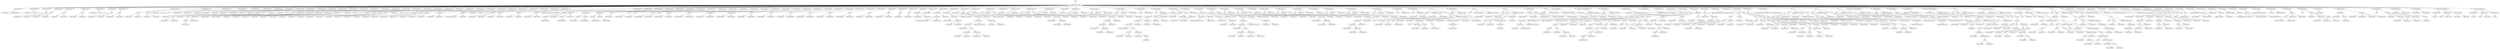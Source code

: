 digraph {
	"Nodo-9223363260113682344" [label="(Inst)Bloque_Instrucciones"]
		Raiz -> "Nodo-9223363260113682344"
	Nodo8776741093426 [label="(Inst)ImprimirLn"]
		"Nodo-9223363260113682344" -> Nodo8776741093426
	"Nodo-9223363260113682239" [label="[Exp] String--------------Pruebas desarrollo"]
		Nodo8776741093426 -> "Nodo-9223363260113682239"
	"Nodo-9223363260113682225" [label="(Inst)ImprimirLn"]
		"Nodo-9223363260113682344" -> "Nodo-9223363260113682225"
	Nodo8776741093587 [label="[Exp] String--------------Sumas------------------"]
		"Nodo-9223363260113682225" -> Nodo8776741093587
	Nodo8776741069320 [label="(Inst)ImprimirLn"]
		"Nodo-9223363260113682344" -> Nodo8776741069320
	Nodo8776741093615 [label=suma]
		Nodo8776741069320 -> Nodo8776741093615
	Nodo8776741093608 [label="[Exp] Entero2"]
		Nodo8776741093615 -> Nodo8776741093608
	"Nodo-9223363260113682232" [label="[Exp] Float3.3"]
		Nodo8776741093615 -> "Nodo-9223363260113682232"
	Nodo8776741069341 [label="(Inst)ImprimirLn"]
		"Nodo-9223363260113682344" -> Nodo8776741069341
	"Nodo-9223363260113706485" [label=suma]
		Nodo8776741069341 -> "Nodo-9223363260113706485"
	"Nodo-9223363260113682183" [label="[Exp] Float2.3"]
		"Nodo-9223363260113706485" -> "Nodo-9223363260113682183"
	Nodo8776741093601 [label="[Exp] Entero8"]
		"Nodo-9223363260113706485" -> Nodo8776741093601
	Nodo8776741069362 [label="(Inst)ImprimirLn"]
		"Nodo-9223363260113682344" -> Nodo8776741069362
	Nodo8776741069334 [label=suma]
		Nodo8776741069362 -> Nodo8776741069334
	Nodo8776741093622 [label="[Exp] Float1.2"]
		Nodo8776741069334 -> Nodo8776741093622
	Nodo8776741093629 [label="[Exp] Float5.4"]
		Nodo8776741069334 -> Nodo8776741093629
	Nodo8776741069383 [label="(Inst)ImprimirLn"]
		"Nodo-9223363260113682344" -> Nodo8776741069383
	Nodo8776741069327 [label=suma]
		Nodo8776741069383 -> Nodo8776741069327
	"Nodo-9223363260113682211" [label="[Exp] Entero2"]
		Nodo8776741069327 -> "Nodo-9223363260113682211"
	Nodo8776741069348 [label="[Exp] Entero3"]
		Nodo8776741069327 -> Nodo8776741069348
	"Nodo-9223363260113682190" [label="(Inst)ImprimirLn"]
		"Nodo-9223363260113682344" -> "Nodo-9223363260113682190"
	"Nodo-9223363260113682197" [label="[Exp] String--------------Restas------------------"]
		"Nodo-9223363260113682190" -> "Nodo-9223363260113682197"
	"Nodo-9223363260113706394" [label="(Inst)ImprimirLn"]
		"Nodo-9223363260113682344" -> "Nodo-9223363260113706394"
	"Nodo-9223363260113706443" [label=resta]
		"Nodo-9223363260113706394" -> "Nodo-9223363260113706443"
	Nodo8776741069390 [label="[Exp] Entero2"]
		"Nodo-9223363260113706443" -> Nodo8776741069390
	Nodo8776741069369 [label="[Exp] Float3.3"]
		"Nodo-9223363260113706443" -> Nodo8776741069369
	"Nodo-9223363260113706373" [label="(Inst)ImprimirLn"]
		"Nodo-9223363260113682344" -> "Nodo-9223363260113706373"
	"Nodo-9223363260113706422" [label=resta]
		"Nodo-9223363260113706373" -> "Nodo-9223363260113706422"
	Nodo8776741069404 [label="[Exp] Float2.3"]
		"Nodo-9223363260113706422" -> Nodo8776741069404
	Nodo8776741069355 [label="[Exp] Entero8"]
		"Nodo-9223363260113706422" -> Nodo8776741069355
	"Nodo-9223363260113706352" [label="(Inst)ImprimirLn"]
		"Nodo-9223363260113682344" -> "Nodo-9223363260113706352"
	Nodo8776741069418 [label=resta]
		"Nodo-9223363260113706352" -> Nodo8776741069418
	Nodo8776741069425 [label="[Exp] Float1.2"]
		Nodo8776741069418 -> Nodo8776741069425
	Nodo8776741069397 [label="[Exp] Float5.4"]
		Nodo8776741069418 -> Nodo8776741069397
	"Nodo-9223363260113706331" [label="(Inst)ImprimirLn"]
		"Nodo-9223363260113682344" -> "Nodo-9223363260113706331"
	Nodo8776741069439 [label=resta]
		"Nodo-9223363260113706331" -> Nodo8776741069439
	Nodo8776741069446 [label="[Exp] Entero2"]
		Nodo8776741069439 -> Nodo8776741069446
	"Nodo-9223363260113706464" [label="[Exp] Entero3"]
		Nodo8776741069439 -> "Nodo-9223363260113706464"
	"Nodo-9223363260113706345" [label="(Inst)ImprimirLn"]
		"Nodo-9223363260113682344" -> "Nodo-9223363260113706345"
	Nodo8776741069467 [label="[Exp] String--------------Literales------------------"]
		"Nodo-9223363260113706345" -> Nodo8776741069467
	Nodo8776741069488 [label="(Inst)ImprimirLn"]
		"Nodo-9223363260113682344" -> Nodo8776741069488
	"Nodo-9223363260113706324" [label="[Exp] Entero10"]
		Nodo8776741069488 -> "Nodo-9223363260113706324"
	Nodo8776741069495 [label="(Inst)ImprimirLn"]
		"Nodo-9223363260113682344" -> Nodo8776741069495
	"Nodo-9223363260113706310" [label="[Exp] Float10.3"]
		Nodo8776741069495 -> "Nodo-9223363260113706310"
	"Nodo-9223363260113706303" [label="(Inst)ImprimirLn"]
		"Nodo-9223363260113682344" -> "Nodo-9223363260113706303"
	Nodo8776741069509 [label="[Exp] Float10.333333333333334"]
		"Nodo-9223363260113706303" -> Nodo8776741069509
	Nodo8776741069516 [label="(Inst)ImprimirLn"]
		"Nodo-9223363260113682344" -> Nodo8776741069516
	"Nodo-9223363260113706289" [label="[Exp] Nulo"]
		Nodo8776741069516 -> "Nodo-9223363260113706289"
	"Nodo-9223363260113706282" [label="(Inst)ImprimirLn"]
		"Nodo-9223363260113682344" -> "Nodo-9223363260113706282"
	Nodo8776741069530 [label="[Exp] BoolTrue"]
		"Nodo-9223363260113706282" -> Nodo8776741069530
	Nodo8776741069537 [label="(Inst)ImprimirLn"]
		"Nodo-9223363260113682344" -> Nodo8776741069537
	"Nodo-9223363260113706268" [label="[Exp] BoolFalse"]
		Nodo8776741069537 -> "Nodo-9223363260113706268"
	"Nodo-9223363260113706261" [label="(Inst)ImprimirLn"]
		"Nodo-9223363260113682344" -> "Nodo-9223363260113706261"
	Nodo8776741069551 [label="[Exp] Nulo"]
		"Nodo-9223363260113706261" -> Nodo8776741069551
	Nodo8776741069558 [label="(Inst)ImprimirLn"]
		"Nodo-9223363260113682344" -> Nodo8776741069558
	"Nodo-9223363260113706247" [label="[Exp] Char3"]
		Nodo8776741069558 -> "Nodo-9223363260113706247"
	"Nodo-9223363260113705468" [label="(Inst)ImprimirLn"]
		"Nodo-9223363260113682344" -> "Nodo-9223363260113705468"
	"Nodo-9223363260113706338" [label=negativo]
		"Nodo-9223363260113705468" -> "Nodo-9223363260113706338"
	Nodo8776741069544 [label="[Exp] Entero3"]
		"Nodo-9223363260113706338" -> Nodo8776741069544
	"Nodo-9223363260113705461" [label="(Inst)ImprimirLn"]
		"Nodo-9223363260113682344" -> "Nodo-9223363260113705461"
	Nodo8776741070386 [label=suma]
		"Nodo-9223363260113705461" -> Nodo8776741070386
	Nodo8776741070358 [label=suma]
		Nodo8776741070386 -> Nodo8776741070358
	Nodo8776741069481 [label="[Exp] Entero23"]
		Nodo8776741070358 -> Nodo8776741069481
	Nodo8776741069565 [label="[Exp] Float6.66"]
		Nodo8776741070358 -> Nodo8776741069565
	"Nodo-9223363260113706254" [label="[Exp] Entero66"]
		Nodo8776741070386 -> "Nodo-9223363260113706254"
	Nodo8776741069460 [label="(Inst)ImprimirLn"]
		"Nodo-9223363260113682344" -> Nodo8776741069460
	"Nodo-9223363260113705440" [label="[Exp] String--------------Multiplicacion------------------"]
		Nodo8776741069460 -> "Nodo-9223363260113705440"
	Nodo8776741070414 [label="(Inst)ImprimirLn"]
		"Nodo-9223363260113682344" -> Nodo8776741070414
	"Nodo-9223363260113705377" [label=suma]
		Nodo8776741070414 -> "Nodo-9223363260113705377"
	"Nodo-9223363260113705391" [label=suma]
		"Nodo-9223363260113705377" -> "Nodo-9223363260113705391"
	Nodo8776741070393 [label=negativo]
		"Nodo-9223363260113705391" -> Nodo8776741070393
	"Nodo-9223363260113705412" [label="[Exp] Entero10"]
		Nodo8776741070393 -> "Nodo-9223363260113705412"
	Nodo8776741070365 [label="[Exp] Entero333"]
		"Nodo-9223363260113705391" -> Nodo8776741070365
	Nodo8776741070372 [label="[Exp] Entero10"]
		"Nodo-9223363260113705377" -> Nodo8776741070372
	Nodo8776741070463 [label="(Inst)ImprimirLn"]
		"Nodo-9223363260113682344" -> Nodo8776741070463
	Nodo8776741070456 [label=multiplicacion]
		Nodo8776741070463 -> Nodo8776741070456
	"Nodo-9223363260113705398" [label="[Exp] StringHola"]
		Nodo8776741070456 -> "Nodo-9223363260113705398"
	"Nodo-9223363260113705426" [label="[Exp] StringMundo"]
		Nodo8776741070456 -> "Nodo-9223363260113705426"
	Nodo8776741070484 [label="(Inst)ImprimirLn"]
		"Nodo-9223363260113682344" -> Nodo8776741070484
	"Nodo-9223363260113705370" [label=multiplicacion]
		Nodo8776741070484 -> "Nodo-9223363260113705370"
	"Nodo-9223363260113705363" [label="[Exp] Entero2"]
		"Nodo-9223363260113705370" -> "Nodo-9223363260113705363"
	"Nodo-9223363260113705405" [label="[Exp] Float3.3"]
		"Nodo-9223363260113705370" -> "Nodo-9223363260113705405"
	Nodo8776741070505 [label="(Inst)ImprimirLn"]
		"Nodo-9223363260113682344" -> Nodo8776741070505
	"Nodo-9223363260113705342" [label=multiplicacion]
		Nodo8776741070505 -> "Nodo-9223363260113705342"
	"Nodo-9223363260113705335" [label="[Exp] Float2.3"]
		"Nodo-9223363260113705342" -> "Nodo-9223363260113705335"
	Nodo8776741070428 [label="[Exp] Entero8"]
		"Nodo-9223363260113705342" -> Nodo8776741070428
	Nodo8776741070526 [label="(Inst)ImprimirLn"]
		"Nodo-9223363260113682344" -> Nodo8776741070526
	"Nodo-9223363260113705321" [label=multiplicacion]
		Nodo8776741070526 -> "Nodo-9223363260113705321"
	"Nodo-9223363260113705314" [label="[Exp] Float1.2"]
		"Nodo-9223363260113705321" -> "Nodo-9223363260113705314"
	Nodo8776741070421 [label="[Exp] Float5.4"]
		"Nodo-9223363260113705321" -> Nodo8776741070421
	Nodo8776741070547 [label="(Inst)ImprimirLn"]
		"Nodo-9223363260113682344" -> Nodo8776741070547
	"Nodo-9223363260113705300" [label=multiplicacion]
		Nodo8776741070547 -> "Nodo-9223363260113705300"
	"Nodo-9223363260113705293" [label="[Exp] Entero2"]
		"Nodo-9223363260113705300" -> "Nodo-9223363260113705293"
	Nodo8776741070449 [label="[Exp] Entero3"]
		"Nodo-9223363260113705300" -> Nodo8776741070449
	Nodo8776741070533 [label="(Inst)ImprimirLn"]
		"Nodo-9223363260113682344" -> Nodo8776741070533
	"Nodo-9223363260113705272" [label="[Exp] String--------------Division------------------"]
		Nodo8776741070533 -> "Nodo-9223363260113705272"
	"Nodo-9223363260113705230" [label="(Inst)ImprimirLn"]
		"Nodo-9223363260113682344" -> "Nodo-9223363260113705230"
	"Nodo-9223363260113705279" [label=division]
		"Nodo-9223363260113705230" -> "Nodo-9223363260113705279"
	Nodo8776741070554 [label="[Exp] Entero2"]
		"Nodo-9223363260113705279" -> Nodo8776741070554
	Nodo8776741070498 [label="[Exp] Float3.3"]
		"Nodo-9223363260113705279" -> Nodo8776741070498
	"Nodo-9223363260113704181" [label="(Inst)ImprimirLn"]
		"Nodo-9223363260113682344" -> "Nodo-9223363260113704181"
	"Nodo-9223363260113705258" [label=division]
		"Nodo-9223363260113704181" -> "Nodo-9223363260113705258"
	Nodo8776741070568 [label="[Exp] Float2.3"]
		"Nodo-9223363260113705258" -> Nodo8776741070568
	Nodo8776741070519 [label="[Exp] Entero8"]
		"Nodo-9223363260113705258" -> Nodo8776741070519
	"Nodo-9223363260113704160" [label="(Inst)ImprimirLn"]
		"Nodo-9223363260113682344" -> "Nodo-9223363260113704160"
	"Nodo-9223363260113704188" [label=division]
		"Nodo-9223363260113704160" -> "Nodo-9223363260113704188"
	Nodo8776741070589 [label="[Exp] Float1.2"]
		"Nodo-9223363260113704188" -> Nodo8776741070589
	Nodo8776741070561 [label="[Exp] Float5.4"]
		"Nodo-9223363260113704188" -> Nodo8776741070561
	"Nodo-9223363260113704139" [label="(Inst)ImprimirLn"]
		"Nodo-9223363260113682344" -> "Nodo-9223363260113704139"
	"Nodo-9223363260113704167" [label=division]
		"Nodo-9223363260113704139" -> "Nodo-9223363260113704167"
	"Nodo-9223363260113705223" [label="[Exp] Entero6"]
		"Nodo-9223363260113704167" -> "Nodo-9223363260113705223"
	Nodo8776741070582 [label="[Exp] Entero4"]
		"Nodo-9223363260113704167" -> Nodo8776741070582
	Nodo8776741070477 [label="(Inst)ImprimirLn"]
		"Nodo-9223363260113682344" -> Nodo8776741070477
	"Nodo-9223363260113705237" [label="[Exp] String--------------Potencia------------------"]
		Nodo8776741070477 -> "Nodo-9223363260113705237"
	Nodo8776741071701 [label="(Inst)ImprimirLn"]
		"Nodo-9223363260113682344" -> Nodo8776741071701
	"Nodo-9223363260113704174" [label=potencia]
		Nodo8776741071701 -> "Nodo-9223363260113704174"
	"Nodo-9223363260113704132" [label="[Exp] Entero2"]
		"Nodo-9223363260113704174" -> "Nodo-9223363260113704132"
	"Nodo-9223363260113704153" [label="[Exp] Float3.5"]
		"Nodo-9223363260113704174" -> "Nodo-9223363260113704153"
	Nodo8776741071722 [label="(Inst)ImprimirLn"]
		"Nodo-9223363260113682344" -> Nodo8776741071722
	Nodo8776741071673 [label=potencia]
		Nodo8776741071722 -> Nodo8776741071673
	"Nodo-9223363260113704118" [label="[Exp] Float2.3"]
		Nodo8776741071673 -> "Nodo-9223363260113704118"
	Nodo8776741071652 [label="[Exp] Entero8"]
		Nodo8776741071673 -> Nodo8776741071652
	Nodo8776741071743 [label="(Inst)ImprimirLn"]
		"Nodo-9223363260113682344" -> Nodo8776741071743
	"Nodo-9223363260113704104" [label=potencia]
		Nodo8776741071743 -> "Nodo-9223363260113704104"
	"Nodo-9223363260113704097" [label="[Exp] Float1.2"]
		"Nodo-9223363260113704104" -> "Nodo-9223363260113704097"
	"Nodo-9223363260113704125" [label="[Exp] Float5.4"]
		"Nodo-9223363260113704104" -> "Nodo-9223363260113704125"
	Nodo8776741071764 [label="(Inst)ImprimirLn"]
		"Nodo-9223363260113682344" -> Nodo8776741071764
	"Nodo-9223363260113704083" [label=potencia]
		Nodo8776741071764 -> "Nodo-9223363260113704083"
	"Nodo-9223363260113704076" [label="[Exp] Entero6"]
		"Nodo-9223363260113704083" -> "Nodo-9223363260113704076"
	Nodo8776741071631 [label="[Exp] Entero2"]
		"Nodo-9223363260113704083" -> Nodo8776741071631
	Nodo8776741071785 [label="(Inst)ImprimirLn"]
		"Nodo-9223363260113682344" -> Nodo8776741071785
	"Nodo-9223363260113704062" [label=potencia]
		Nodo8776741071785 -> "Nodo-9223363260113704062"
	"Nodo-9223363260113704055" [label="[Exp] StringHola perros"]
		"Nodo-9223363260113704062" -> "Nodo-9223363260113704055"
	Nodo8776741071694 [label="[Exp] Entero5"]
		"Nodo-9223363260113704062" -> Nodo8776741071694
	Nodo8776741071771 [label="(Inst)ImprimirLn"]
		"Nodo-9223363260113682344" -> Nodo8776741071771
	"Nodo-9223363260113704034" [label="[Exp] String--------------Modulo------------------"]
		Nodo8776741071771 -> "Nodo-9223363260113704034"
	"Nodo-9223363260113703992" [label="(Inst)ImprimirLn"]
		"Nodo-9223363260113682344" -> "Nodo-9223363260113703992"
	Nodo8776741071757 [label=modulo]
		"Nodo-9223363260113703992" -> Nodo8776741071757
	"Nodo-9223363260113704041" [label="[Exp] Entero2"]
		Nodo8776741071757 -> "Nodo-9223363260113704041"
	Nodo8776741071736 [label="[Exp] Float3.5"]
		Nodo8776741071757 -> Nodo8776741071736
	"Nodo-9223363260113703971" [label="(Inst)ImprimirLn"]
		"Nodo-9223363260113682344" -> "Nodo-9223363260113703971"
	"Nodo-9223363260113704020" [label=modulo]
		"Nodo-9223363260113703971" -> "Nodo-9223363260113704020"
	Nodo8776741071806 [label="[Exp] Float2.3"]
		"Nodo-9223363260113704020" -> Nodo8776741071806
	Nodo8776741071792 [label="[Exp] Entero8"]
		"Nodo-9223363260113704020" -> Nodo8776741071792
	"Nodo-9223363260113703950" [label="(Inst)ImprimirLn"]
		"Nodo-9223363260113682344" -> "Nodo-9223363260113703950"
	Nodo8776741071820 [label=modulo]
		"Nodo-9223363260113703950" -> Nodo8776741071820
	Nodo8776741071827 [label="[Exp] Float1.0"]
		Nodo8776741071820 -> Nodo8776741071827
	Nodo8776741071799 [label="[Exp] Float5.0"]
		Nodo8776741071820 -> Nodo8776741071799
	"Nodo-9223363260113702645" [label="(Inst)ImprimirLn"]
		"Nodo-9223363260113682344" -> "Nodo-9223363260113702645"
	Nodo8776741071841 [label=modulo]
		"Nodo-9223363260113702645" -> Nodo8776741071841
	Nodo8776741071848 [label="[Exp] Entero6"]
		Nodo8776741071841 -> Nodo8776741071848
	Nodo8776741071715 [label="[Exp] Entero3"]
		Nodo8776741071841 -> Nodo8776741071715
	"Nodo-9223363260113703943" [label="(Inst)ImprimirLn"]
		"Nodo-9223363260113682344" -> "Nodo-9223363260113703943"
	Nodo8776741071869 [label="[Exp] String--Uperacase and lowercase"]
		"Nodo-9223363260113703943" -> Nodo8776741071869
	Nodo8776741073202 [label="(Inst)ImprimirLn"]
		"Nodo-9223363260113682344" -> Nodo8776741073202
	"Nodo-9223363260113703957" [label=potencia]
		Nodo8776741073202 -> "Nodo-9223363260113703957"
	Nodo8776741073167 [label=uppercase]
		"Nodo-9223363260113703957" -> Nodo8776741073167
	"Nodo-9223363260113703999" [label="[Exp] Stringhola"]
		Nodo8776741073167 -> "Nodo-9223363260113703999"
	"Nodo-9223363260113702617" [label="[Exp] Entero3"]
		"Nodo-9223363260113703957" -> "Nodo-9223363260113702617"
	Nodo8776741073230 [label="(Inst)ImprimirLn"]
		"Nodo-9223363260113682344" -> Nodo8776741073230
	"Nodo-9223363260113702631" [label=potencia]
		Nodo8776741073230 -> "Nodo-9223363260113702631"
	Nodo8776741073174 [label=lowercase]
		"Nodo-9223363260113702631" -> Nodo8776741073174
	Nodo8776741071862 [label="[Exp] StringHOLA"]
		Nodo8776741073174 -> Nodo8776741071862
	"Nodo-9223363260113702589" [label="[Exp] Entero3"]
		"Nodo-9223363260113702631" -> "Nodo-9223363260113702589"
	"Nodo-9223363260113702575" [label="(Inst)ImprimirLn"]
		"Nodo-9223363260113682344" -> "Nodo-9223363260113702575"
	"Nodo-9223363260113702540" [label=multiplicacion]
		"Nodo-9223363260113702575" -> "Nodo-9223363260113702540"
	"Nodo-9223363260113702603" [label=uppercase]
		"Nodo-9223363260113702540" -> "Nodo-9223363260113702603"
	"Nodo-9223363260113703978" [label="[Exp] Stringhola"]
		"Nodo-9223363260113702603" -> "Nodo-9223363260113703978"
	"Nodo-9223363260113702582" [label=lowercase]
		"Nodo-9223363260113702540" -> "Nodo-9223363260113702582"
	"Nodo-9223363260113702561" [label="[Exp] StringHOLA"]
		"Nodo-9223363260113702582" -> "Nodo-9223363260113702561"
	Nodo8776741073209 [label="(Inst)ImprimirLn"]
		"Nodo-9223363260113682344" -> Nodo8776741073209
	"Nodo-9223363260113702505" [label=multiplicacion]
		Nodo8776741073209 -> "Nodo-9223363260113702505"
	Nodo8776741073272 [label=lowercase]
		"Nodo-9223363260113702505" -> Nodo8776741073272
	"Nodo-9223363260113702568" [label="[Exp] StringHOLA"]
		Nodo8776741073272 -> "Nodo-9223363260113702568"
	Nodo8776741073251 [label=uppercase]
		"Nodo-9223363260113702505" -> Nodo8776741073251
	"Nodo-9223363260113702526" [label="[Exp] Stringhola"]
		Nodo8776741073251 -> "Nodo-9223363260113702526"
	"Nodo-9223363260113702484" [label="(Inst)ImprimirLn"]
		"Nodo-9223363260113682344" -> "Nodo-9223363260113702484"
	Nodo8776741073286 [label=log10]
		"Nodo-9223363260113702484" -> Nodo8776741073286
	Nodo8776741073258 [label="[Exp] Entero100"]
		Nodo8776741073286 -> Nodo8776741073258
	Nodo8776741073335 [label="(Inst)ImprimirLn"]
		"Nodo-9223363260113682344" -> Nodo8776741073335
	"Nodo-9223363260113702477" [label="(Inst)ImprimirLn"]
		"Nodo-9223363260113682344" -> "Nodo-9223363260113702477"
	"Nodo-9223363260113702533" [label=sin]
		"Nodo-9223363260113702477" -> "Nodo-9223363260113702533"
	Nodo8776741073314 [label="[Exp] Entero45"]
		"Nodo-9223363260113702533" -> Nodo8776741073314
	"Nodo-9223363260113702435" [label="(Inst)ImprimirLn"]
		"Nodo-9223363260113682344" -> "Nodo-9223363260113702435"
	"Nodo-9223363260113702456" [label=cos]
		"Nodo-9223363260113702435" -> "Nodo-9223363260113702456"
	"Nodo-9223363260113702449" [label="[Exp] Entero45"]
		"Nodo-9223363260113702456" -> "Nodo-9223363260113702449"
	"Nodo-9223363260113702421" [label="(Inst)ImprimirLn"]
		"Nodo-9223363260113682344" -> "Nodo-9223363260113702421"
	"Nodo-9223363260113702498" [label=tan]
		"Nodo-9223363260113702421" -> "Nodo-9223363260113702498"
	Nodo8776741073363 [label="[Exp] Entero45"]
		"Nodo-9223363260113702498" -> Nodo8776741073363
	"Nodo-9223363260113702407" [label="(Inst)ImprimirLn"]
		"Nodo-9223363260113682344" -> "Nodo-9223363260113702407"
	Nodo8776741073307 [label=sqrt]
		"Nodo-9223363260113702407" -> Nodo8776741073307
	"Nodo-9223363260113702470" [label="[Exp] Entero25"]
		Nodo8776741073307 -> "Nodo-9223363260113702470"
	Nodo8776741075720 [label="(Inst)ImprimirLn"]
		"Nodo-9223363260113682344" -> Nodo8776741075720
	Nodo8776741073223 [label=mayor]
		Nodo8776741075720 -> Nodo8776741073223
	Nodo8776741073377 [label="[Exp] Entero200"]
		Nodo8776741073223 -> Nodo8776741073377
	Nodo8776741073328 [label="[Exp] Entero30"]
		Nodo8776741073223 -> Nodo8776741073328
	"Nodo-9223363260113700071" [label="(Inst)ImprimirLn"]
		"Nodo-9223363260113682344" -> "Nodo-9223363260113700071"
	Nodo8776741073349 [label=menor]
		"Nodo-9223363260113700071" -> Nodo8776741073349
	Nodo8776741073391 [label="[Exp] Entero330"]
		Nodo8776741073349 -> Nodo8776741073391
	Nodo8776741073384 [label="[Exp] Entero330"]
		Nodo8776741073349 -> Nodo8776741073384
	Nodo8776741075762 [label="(Inst)ImprimirLn"]
		"Nodo-9223363260113682344" -> Nodo8776741075762
	"Nodo-9223363260113700057" [label="menor-igual"]
		Nodo8776741075762 -> "Nodo-9223363260113700057"
	Nodo8776741111216 [label="[Exp] Entero330"]
		"Nodo-9223363260113700057" -> Nodo8776741111216
	Nodo8776741073370 [label="[Exp] Entero330"]
		"Nodo-9223363260113700057" -> Nodo8776741073370
	Nodo8776741075783 [label="(Inst)ImprimirLn"]
		"Nodo-9223363260113682344" -> Nodo8776741075783
	"Nodo-9223363260113700036" [label="mayor-igual"]
		Nodo8776741075783 -> "Nodo-9223363260113700036"
	Nodo8776741073398 [label="[Exp] Entero330"]
		"Nodo-9223363260113700036" -> Nodo8776741073398
	"Nodo-9223363260113700064" [label="[Exp] Entero330"]
		"Nodo-9223363260113700036" -> "Nodo-9223363260113700064"
	Nodo8776741075804 [label="(Inst)ImprimirLn"]
		"Nodo-9223363260113682344" -> Nodo8776741075804
	"Nodo-9223363260113700015" [label=OR]
		Nodo8776741075804 -> "Nodo-9223363260113700015"
	Nodo8776741073405 [label="[Exp] BoolFalse"]
		"Nodo-9223363260113700015" -> Nodo8776741073405
	Nodo8776741075741 [label="[Exp] BoolFalse"]
		"Nodo-9223363260113700015" -> Nodo8776741075741
	Nodo8776741075825 [label="(Inst)ImprimirLn"]
		"Nodo-9223363260113682344" -> Nodo8776741075825
	"Nodo-9223363260113699994" [label=OR]
		Nodo8776741075825 -> "Nodo-9223363260113699994"
	Nodo8776741073321 [label="[Exp] BoolFalse"]
		"Nodo-9223363260113699994" -> Nodo8776741073321
	"Nodo-9223363260113700078" [label="[Exp] BoolTrue"]
		"Nodo-9223363260113699994" -> "Nodo-9223363260113700078"
	Nodo8776741075846 [label="(Inst)ImprimirLn"]
		"Nodo-9223363260113682344" -> Nodo8776741075846
	"Nodo-9223363260113699973" [label=OR]
		Nodo8776741075846 -> "Nodo-9223363260113699973"
	Nodo8776741075811 [label="[Exp] BoolTrue"]
		"Nodo-9223363260113699973" -> Nodo8776741075811
	Nodo8776741075755 [label="[Exp] BoolFalse"]
		"Nodo-9223363260113699973" -> Nodo8776741075755
	Nodo8776741075867 [label="(Inst)ImprimirLn"]
		"Nodo-9223363260113682344" -> Nodo8776741075867
	"Nodo-9223363260113699952" [label=OR]
		Nodo8776741075867 -> "Nodo-9223363260113699952"
	Nodo8776741075832 [label="[Exp] BoolTrue"]
		"Nodo-9223363260113699952" -> Nodo8776741075832
	Nodo8776741075776 [label="[Exp] BoolTrue"]
		"Nodo-9223363260113699952" -> Nodo8776741075776
	Nodo8776741075888 [label="(Inst)ImprimirLn"]
		"Nodo-9223363260113682344" -> Nodo8776741075888
	"Nodo-9223363260113699931" [label=AND]
		Nodo8776741075888 -> "Nodo-9223363260113699931"
	Nodo8776741075853 [label="[Exp] BoolFalse"]
		"Nodo-9223363260113699931" -> Nodo8776741075853
	Nodo8776741075797 [label="[Exp] BoolFalse"]
		"Nodo-9223363260113699931" -> Nodo8776741075797
	Nodo8776741075909 [label="(Inst)ImprimirLn"]
		"Nodo-9223363260113682344" -> Nodo8776741075909
	"Nodo-9223363260113699910" [label=AND]
		Nodo8776741075909 -> "Nodo-9223363260113699910"
	"Nodo-9223363260113699980" [label="[Exp] BoolFalse"]
		"Nodo-9223363260113699910" -> "Nodo-9223363260113699980"
	Nodo8776741075818 [label="[Exp] BoolTrue"]
		"Nodo-9223363260113699910" -> Nodo8776741075818
	Nodo8776741075930 [label="(Inst)ImprimirLn"]
		"Nodo-9223363260113682344" -> Nodo8776741075930
	"Nodo-9223363260113699889" [label=AND]
		Nodo8776741075930 -> "Nodo-9223363260113699889"
	Nodo8776741075895 [label="[Exp] BoolTrue"]
		"Nodo-9223363260113699889" -> Nodo8776741075895
	Nodo8776741075839 [label="[Exp] BoolFalse"]
		"Nodo-9223363260113699889" -> Nodo8776741075839
	Nodo8776741075951 [label="(Inst)ImprimirLn"]
		"Nodo-9223363260113682344" -> Nodo8776741075951
	"Nodo-9223363260113699868" [label=AND]
		Nodo8776741075951 -> "Nodo-9223363260113699868"
	Nodo8776741075916 [label="[Exp] BoolTrue"]
		"Nodo-9223363260113699868" -> Nodo8776741075916
	Nodo8776741075860 [label="[Exp] BoolTrue"]
		"Nodo-9223363260113699868" -> Nodo8776741075860
	"Nodo-9223363260113699875" [label="(Inst)ImprimirLn"]
		"Nodo-9223363260113682344" -> "Nodo-9223363260113699875"
	"Nodo-9223363260113699854" [label=NOT]
		"Nodo-9223363260113699875" -> "Nodo-9223363260113699854"
	Nodo8776741075937 [label="[Exp] BoolTrue"]
		"Nodo-9223363260113699854" -> Nodo8776741075937
	"Nodo-9223363260113699917" [label="(Inst)ImprimirLn"]
		"Nodo-9223363260113682344" -> "Nodo-9223363260113699917"
	"Nodo-9223363260113699847" [label=NOT]
		"Nodo-9223363260113699917" -> "Nodo-9223363260113699847"
	"Nodo-9223363260113699896" [label="[Exp] BoolFalse"]
		"Nodo-9223363260113699847" -> "Nodo-9223363260113699896"
	"Nodo-9223363260113698272" [label="(Inst)Imprimir"]
		"Nodo-9223363260113682344" -> "Nodo-9223363260113698272"
	"Nodo-9223363260113698293" [label=multiplicacion]
		"Nodo-9223363260113698272" -> "Nodo-9223363260113698293"
	Nodo8776741075902 [label="[Exp] Entero30"]
		"Nodo-9223363260113698293" -> Nodo8776741075902
	Nodo8776741075944 [label="[Exp] Entero3"]
		"Nodo-9223363260113698293" -> Nodo8776741075944
	Nodo8776741075923 [label="(Inst)ImprimirLn"]
		"Nodo-9223363260113682344" -> Nodo8776741075923
	Nodo8776741075965 [label="[Exp] StringHola"]
		Nodo8776741075923 -> Nodo8776741075965
	"Nodo-9223363260113698300" [label="(Inst)ImprimirLn"]
		"Nodo-9223363260113682344" -> "Nodo-9223363260113698300"
	"Nodo-9223363260113698230" [label=concatenacion]
		"Nodo-9223363260113698300" -> "Nodo-9223363260113698230"
	"Nodo-9223363260113698258" [label=concatenacion]
		"Nodo-9223363260113698230" -> "Nodo-9223363260113698258"
	"Nodo-9223363260113698265" [label="[Exp] StringHola mundo 3444 "]
		"Nodo-9223363260113698258" -> "Nodo-9223363260113698265"
	Nodo8776741077540 [label="[Exp] Entero232"]
		"Nodo-9223363260113698258" -> Nodo8776741077540
	Nodo8776741077547 [label="[Exp] String"]
		"Nodo-9223363260113698230" -> Nodo8776741077547
	Nodo8776741077617 [label="(Inst)ImprimirLn"]
		"Nodo-9223363260113682344" -> Nodo8776741077617
	Nodo8776741077624 [label=concatenacion]
		Nodo8776741077617 -> Nodo8776741077624
	"Nodo-9223363260113698223" [label=concatenacion]
		Nodo8776741077624 -> "Nodo-9223363260113698223"
	"Nodo-9223363260113698251" [label="[Exp] StringTotal : "]
		"Nodo-9223363260113698223" -> "Nodo-9223363260113698251"
	"Nodo-9223363260113698202" [label=multiplicacion]
		"Nodo-9223363260113698223" -> "Nodo-9223363260113698202"
	Nodo8776741077582 [label="[Exp] Entero4"]
		"Nodo-9223363260113698202" -> Nodo8776741077582
	"Nodo-9223363260113698244" [label="[Exp] Entero2"]
		"Nodo-9223363260113698202" -> "Nodo-9223363260113698244"
	Nodo8776741077561 [label="[Exp] String. Fin Factura"]
		Nodo8776741077624 -> Nodo8776741077561
	Nodo8776741077722 [label="(Inst)ImprimirLn"]
		"Nodo-9223363260113682344" -> Nodo8776741077722
	Nodo8776741077652 [label=concatenacion]
		Nodo8776741077722 -> Nodo8776741077652
	"Nodo-9223363260113698125" [label=concatenacion]
		Nodo8776741077652 -> "Nodo-9223363260113698125"
	"Nodo-9223363260113698118" [label=concatenacion]
		"Nodo-9223363260113698125" -> "Nodo-9223363260113698118"
	Nodo8776741077659 [label=concatenacion]
		"Nodo-9223363260113698118" -> Nodo8776741077659
	Nodo8776741077589 [label="[Exp] StringTotal : "]
		Nodo8776741077659 -> Nodo8776741077589
	"Nodo-9223363260113698146" [label=suma]
		Nodo8776741077659 -> "Nodo-9223363260113698146"
	"Nodo-9223363260113698160" [label=multiplicacion]
		"Nodo-9223363260113698146" -> "Nodo-9223363260113698160"
	"Nodo-9223363260113698181" [label="[Exp] Entero4"]
		"Nodo-9223363260113698160" -> "Nodo-9223363260113698181"
	Nodo8776741077610 [label="[Exp] Entero2"]
		"Nodo-9223363260113698160" -> Nodo8776741077610
	Nodo8776741077673 [label=multiplicacion]
		"Nodo-9223363260113698146" -> Nodo8776741077673
	Nodo8776741077603 [label="[Exp] Entero232"]
		Nodo8776741077673 -> Nodo8776741077603
	Nodo8776741077666 [label="[Exp] Entero3"]
		Nodo8776741077673 -> Nodo8776741077666
	"Nodo-9223363260113698216" [label="[Exp] String. Fin Factura "]
		"Nodo-9223363260113698118" -> "Nodo-9223363260113698216"
	Nodo8776741077701 [label=multiplicacion]
		"Nodo-9223363260113698125" -> Nodo8776741077701
	"Nodo-9223363260113698139" [label="[Exp] Entero3"]
		Nodo8776741077701 -> "Nodo-9223363260113698139"
	Nodo8776741077694 [label="[Exp] Entero3"]
		Nodo8776741077701 -> Nodo8776741077694
	Nodo8776741077687 [label="[Exp] String"]
		Nodo8776741077652 -> Nodo8776741077687
	"Nodo-9223363260113698076" [label=potencia]
		Nodo8776741077722 -> "Nodo-9223363260113698076"
	"Nodo-9223363260113698097" [label="[Exp] String Hola mundo"]
		"Nodo-9223363260113698076" -> "Nodo-9223363260113698097"
	"Nodo-9223363260113698104" [label="[Exp] Entero3"]
		"Nodo-9223363260113698076" -> "Nodo-9223363260113698104"
	Nodo8776741077631 [label="(Inst)Declaracion"]
	Nodo8776741077631a [label="Id a"]
		Nodo8776741077631 -> Nodo8776741077631a
		"Nodo-9223363260113682344" -> Nodo8776741077631
	"Nodo-9223363260113698083" [label=multiplicacion]
		Nodo8776741077631 -> "Nodo-9223363260113698083"
	"Nodo-9223363260113698174" [label="[Exp] Entero4"]
		"Nodo-9223363260113698083" -> "Nodo-9223363260113698174"
	Nodo8776741077575 [label="[Exp] Entero3"]
		"Nodo-9223363260113698083" -> Nodo8776741077575
	Nodo8776741079069 [label="(Inst)Declaracion"]
	Nodo8776741079069b [label="Id b"]
		Nodo8776741079069 -> Nodo8776741079069b
		"Nodo-9223363260113682344" -> Nodo8776741079069
	Nodo8776741079069tipo [label="[Tipo]: Int64"]
		Nodo8776741079069 -> Nodo8776741079069tipo
	"Nodo-9223363260113696764" [label=resta]
		Nodo8776741079069 -> "Nodo-9223363260113696764"
	"Nodo-9223363260113698090" [label="[Exp] Entero30"]
		"Nodo-9223363260113696764" -> "Nodo-9223363260113698090"
	"Nodo-9223363260113698055" [label="[Exp] Entero3"]
		"Nodo-9223363260113696764" -> "Nodo-9223363260113698055"
	Nodo8776741079097 [label="(Inst)ImprimirLn"]
		"Nodo-9223363260113682344" -> Nodo8776741079097
	"Nodo-9223363260113696722" [label=concatenacion]
		Nodo8776741079097 -> "Nodo-9223363260113696722"
	Nodo8776741079055 [label=concatenacion]
		"Nodo-9223363260113696722" -> Nodo8776741079055
	"Nodo-9223363260113698062" [label="[Exp] Stringa*b = "]
		Nodo8776741079055 -> "Nodo-9223363260113698062"
	Nodo8776741079090 [label=multiplicacion]
		Nodo8776741079055 -> Nodo8776741079090
	Nodo8776741079062 [label="[Exp] Variablea"]
		Nodo8776741079090 -> Nodo8776741079062
	"Nodo-9223363260113696743" [label="[Exp] Variableb"]
		Nodo8776741079090 -> "Nodo-9223363260113696743"
	Nodo8776741077596 [label="[Exp] String"]
		"Nodo-9223363260113696722" -> Nodo8776741077596
	Nodo8776741077736 [label="(Inst)Declaracion"]
	Nodo8776741077736a [label="Id a"]
		Nodo8776741077736 -> Nodo8776741077736a
		"Nodo-9223363260113682344" -> Nodo8776741077736
	"Nodo-9223363260113696715" [label=multiplicacion]
		Nodo8776741077736 -> "Nodo-9223363260113696715"
	"Nodo-9223363260113696736" [label="[Exp] Entero4"]
		"Nodo-9223363260113696715" -> "Nodo-9223363260113696736"
	Nodo8776741079083 [label="[Exp] Entero3"]
		"Nodo-9223363260113696715" -> Nodo8776741079083
	Nodo8776741079153 [label="(Inst)Declaracion"]
	Nodo8776741079153b [label="Id b"]
		Nodo8776741079153 -> Nodo8776741079153b
		"Nodo-9223363260113682344" -> Nodo8776741079153
	Nodo8776741079153tipo [label="[Tipo]: Int64"]
		Nodo8776741079153 -> Nodo8776741079153tipo
	"Nodo-9223363260113696680" [label=resta]
		Nodo8776741079153 -> "Nodo-9223363260113696680"
	Nodo8776741079076 [label="[Exp] Entero30"]
		"Nodo-9223363260113696680" -> Nodo8776741079076
	"Nodo-9223363260113696687" [label="[Exp] Entero3"]
		"Nodo-9223363260113696680" -> "Nodo-9223363260113696687"
	"Nodo-9223363260113696659" [label="(Inst)Declaracion"]
	"Nodo-9223363260113696659c" [label="Id c"]
		"Nodo-9223363260113696659" -> "Nodo-9223363260113696659c"
		"Nodo-9223363260113682344" -> "Nodo-9223363260113696659"
	"Nodo-9223363260113696659tipo" [label="[Tipo]: Int64"]
		"Nodo-9223363260113696659" -> "Nodo-9223363260113696659tipo"
	"Nodo-9223363260113696701" [label="[Exp] Entero3"]
		"Nodo-9223363260113696659" -> "Nodo-9223363260113696701"
	Nodo8776741079209 [label="(Inst)ImprimirLn"]
		"Nodo-9223363260113682344" -> Nodo8776741079209
	"Nodo-9223363260113696589" [label=concatenacion]
		Nodo8776741079209 -> "Nodo-9223363260113696589"
	"Nodo-9223363260113696596" [label=concatenacion]
		"Nodo-9223363260113696589" -> "Nodo-9223363260113696596"
	Nodo8776741079202 [label=concatenacion]
		"Nodo-9223363260113696596" -> Nodo8776741079202
	"Nodo-9223363260113696673" [label=concatenacion]
		Nodo8776741079202 -> "Nodo-9223363260113696673"
	"Nodo-9223363260113696652" [label="[Exp] Stringa*b = "]
		"Nodo-9223363260113696673" -> "Nodo-9223363260113696652"
	Nodo8776741079188 [label=multiplicacion]
		"Nodo-9223363260113696673" -> Nodo8776741079188
	Nodo8776741079104 [label="[Exp] Variablea"]
		Nodo8776741079188 -> Nodo8776741079104
	Nodo8776741079139 [label="[Exp] Variableb"]
		Nodo8776741079188 -> Nodo8776741079139
	Nodo8776741079181 [label="[Exp] String c= "]
		Nodo8776741079202 -> Nodo8776741079181
	"Nodo-9223363260113696610" [label="[Exp] Variablec"]
		"Nodo-9223363260113696596" -> "Nodo-9223363260113696610"
	Nodo8776741079195 [label="[Exp] String"]
		"Nodo-9223363260113696589" -> Nodo8776741079195
	Nodo8776741079223 [label="(Inst)Declaracion"]
	Nodo8776741079223x [label="Id x"]
		Nodo8776741079223 -> Nodo8776741079223x
		"Nodo-9223363260113682344" -> Nodo8776741079223
	Nodo8776741079223tipo [label="[Tipo]: Int64"]
		Nodo8776741079223 -> Nodo8776741079223tipo
	Nodo8776741079230 [label=multiplicacion]
		Nodo8776741079223 -> Nodo8776741079230
	Nodo8776741079160 [label="[Exp] Entero3"]
		Nodo8776741079230 -> Nodo8776741079160
	"Nodo-9223363260113696582" [label="[Exp] Entero5"]
		Nodo8776741079230 -> "Nodo-9223363260113696582"
	Nodo8776741079258 [label="(Inst)Declaracion"]
	Nodo8776741079258str [label="Id str"]
		Nodo8776741079258 -> Nodo8776741079258str
		"Nodo-9223363260113682344" -> Nodo8776741079258
	Nodo8776741079258tipo [label="[Tipo]: Int64"]
		Nodo8776741079258 -> Nodo8776741079258tipo
	Nodo8776741079167 [label="[Exp] StringSaludo"]
		Nodo8776741079258 -> Nodo8776741079167
	"Nodo-9223363260113696631" [label="(Inst)Declaracion"]
	"Nodo-9223363260113696631var1" [label="Id var1"]
		"Nodo-9223363260113696631" -> "Nodo-9223363260113696631var1"
		"Nodo-9223363260113682344" -> "Nodo-9223363260113696631"
	"Nodo-9223363260113696631tipo" [label="[Tipo]: String"]
		"Nodo-9223363260113696631" -> "Nodo-9223363260113696631tipo"
	Nodo8776741079216 [label="[Exp] BoolTrue"]
		"Nodo-9223363260113696631" -> Nodo8776741079216
	Nodo8776741079286 [label="(Inst)Declaracion"]
	Nodo8776741079286var [label="Id var"]
		Nodo8776741079286 -> Nodo8776741079286var
		"Nodo-9223363260113682344" -> Nodo8776741079286
	"Nodo-9223363260113696540" [label="[Exp] Entero1234"]
		Nodo8776741079286 -> "Nodo-9223363260113696540"
	Nodo8776741079265 [label="(Inst)Declaracion"]
	Nodo8776741079265a [label="Id a"]
		Nodo8776741079265 -> Nodo8776741079265a
		"Nodo-9223363260113682344" -> Nodo8776741079265
	Nodo8776741079272 [label="[Exp] Entero10"]
		Nodo8776741079265 -> Nodo8776741079272
	"Nodo-9223363260113695337" [label="(Inst)ImprimirLn"]
		"Nodo-9223363260113682344" -> "Nodo-9223363260113695337"
	Nodo8776741080419 [label=concatenacion]
		"Nodo-9223363260113695337" -> Nodo8776741080419
	Nodo8776741080412 [label=concatenacion]
		Nodo8776741080419 -> Nodo8776741080412
	Nodo8776741080405 [label=concatenacion]
		Nodo8776741080412 -> Nodo8776741080405
	"Nodo-9223363260113695435" [label=concatenacion]
		Nodo8776741080405 -> "Nodo-9223363260113695435"
	"Nodo-9223363260113696554" [label="[Exp] StringHola perros "]
		"Nodo-9223363260113695435" -> "Nodo-9223363260113696554"
	Nodo8776741080377 [label=resta]
		"Nodo-9223363260113695435" -> Nodo8776741080377
	Nodo8776741080363 [label=division]
		Nodo8776741080377 -> Nodo8776741080363
	"Nodo-9223363260113695463" [label="[Exp] Entero4"]
		Nodo8776741080363 -> "Nodo-9223363260113695463"
	Nodo8776741080349 [label="[Exp] Entero4"]
		Nodo8776741080363 -> Nodo8776741080349
	"Nodo-9223363260113695421" [label=multiplicacion]
		Nodo8776741080377 -> "Nodo-9223363260113695421"
	"Nodo-9223363260113695484" [label="[Exp] Entero23"]
		"Nodo-9223363260113695421" -> "Nodo-9223363260113695484"
	Nodo8776741080391 [label=negativo]
		"Nodo-9223363260113695421" -> Nodo8776741080391
	"Nodo-9223363260113695428" [label="[Exp] Entero1"]
		Nodo8776741080391 -> "Nodo-9223363260113695428"
	"Nodo-9223363260113696519" [label="[Exp] String---"]
		Nodo8776741080405 -> "Nodo-9223363260113696519"
	"Nodo-9223363260113695386" [label=multiplicacion]
		Nodo8776741080412 -> "Nodo-9223363260113695386"
	Nodo8776741080384 [label="[Exp] Entero3"]
		"Nodo-9223363260113695386" -> Nodo8776741080384
	"Nodo-9223363260113695393" [label="[Exp] Variablea"]
		"Nodo-9223363260113695386" -> "Nodo-9223363260113695393"
	Nodo8776741080440 [label=potencia]
		Nodo8776741080419 -> Nodo8776741080440
	"Nodo-9223363260113695449" [label="[Exp] String"]
		Nodo8776741080440 -> "Nodo-9223363260113695449"
	"Nodo-9223363260113695442" [label="[Exp] Entero3"]
		Nodo8776741080440 -> "Nodo-9223363260113695442"
	Nodo8776741080461 [label=potencia]
		"Nodo-9223363260113695337" -> Nodo8776741080461
	Nodo8776741080454 [label="[Exp] Stringx"]
		Nodo8776741080461 -> Nodo8776741080454
	Nodo8776741080426 [label="[Exp] Variablea"]
		Nodo8776741080461 -> Nodo8776741080426
	"Nodo-9223363260113695365" [label=resta]
		"Nodo-9223363260113695337" -> "Nodo-9223363260113695365"
	"Nodo-9223363260113695372" [label="[Exp] Variablea"]
		"Nodo-9223363260113695365" -> "Nodo-9223363260113695372"
	"Nodo-9223363260113695323" [label=multiplicacion]
		"Nodo-9223363260113695365" -> "Nodo-9223363260113695323"
	"Nodo-9223363260113695358" [label="[Exp] Entero3"]
		"Nodo-9223363260113695323" -> "Nodo-9223363260113695358"
	Nodo8776741080468 [label="[Exp] Variablea"]
		"Nodo-9223363260113695323" -> Nodo8776741080468
	Nodo8776741080475 [label="(Inst)ImprimirLn"]
		"Nodo-9223363260113682344" -> Nodo8776741080475
	Nodo8776741080510 [label=concatenacion]
		Nodo8776741080475 -> Nodo8776741080510
	"Nodo-9223363260113695351" [label=concatenacion]
		Nodo8776741080510 -> "Nodo-9223363260113695351"
	Nodo8776741080342 [label="[Exp] StringHola mundo 3444 "]
		"Nodo-9223363260113695351" -> Nodo8776741080342
	Nodo8776741080489 [label="[Exp] Entero232"]
		"Nodo-9223363260113695351" -> Nodo8776741080489
	Nodo8776741079279 [label="[Exp] String"]
		Nodo8776741080510 -> Nodo8776741079279
	"Nodo-9223363260113695260" [label="(Inst)ImprimirLn"]
		"Nodo-9223363260113682344" -> "Nodo-9223363260113695260"
	"Nodo-9223363260113695253" [label=concatenacion]
		"Nodo-9223363260113695260" -> "Nodo-9223363260113695253"
	Nodo8776741080517 [label=concatenacion]
		"Nodo-9223363260113695253" -> Nodo8776741080517
	"Nodo-9223363260113695344" [label="[Exp] StringTotal : "]
		Nodo8776741080517 -> "Nodo-9223363260113695344"
	Nodo8776741080538 [label=multiplicacion]
		Nodo8776741080517 -> Nodo8776741080538
	"Nodo-9223363260113695295" [label="[Exp] Entero4"]
		Nodo8776741080538 -> "Nodo-9223363260113695295"
	Nodo8776741080496 [label="[Exp] Entero2"]
		Nodo8776741080538 -> Nodo8776741080496
	"Nodo-9223363260113695309" [label="[Exp] String. Fin Factura"]
		"Nodo-9223363260113695253" -> "Nodo-9223363260113695309"
	"Nodo-9223363260113694895" [label="(Inst)ImprimirLn"]
		"Nodo-9223363260113682344" -> "Nodo-9223363260113694895"
	"Nodo-9223363260113694965" [label=concatenacion]
		"Nodo-9223363260113694895" -> "Nodo-9223363260113694965"
	Nodo8776741080875 [label=concatenacion]
		"Nodo-9223363260113694965" -> Nodo8776741080875
	Nodo8776741080882 [label=concatenacion]
		Nodo8776741080875 -> Nodo8776741080882
	"Nodo-9223363260113694958" [label=concatenacion]
		Nodo8776741080882 -> "Nodo-9223363260113694958"
	"Nodo-9223363260113695288" [label="[Exp] StringTotal : "]
		"Nodo-9223363260113694958" -> "Nodo-9223363260113695288"
	Nodo8776741080854 [label=suma]
		"Nodo-9223363260113694958" -> Nodo8776741080854
	Nodo8776741080840 [label=multiplicacion]
		Nodo8776741080854 -> Nodo8776741080840
	Nodo8776741080559 [label="[Exp] Entero4"]
		Nodo8776741080840 -> Nodo8776741080559
	"Nodo-9223363260113695267" [label="[Exp] Entero2"]
		Nodo8776741080840 -> "Nodo-9223363260113695267"
	"Nodo-9223363260113694944" [label=multiplicacion]
		Nodo8776741080854 -> "Nodo-9223363260113694944"
	"Nodo-9223363260113695274" [label="[Exp] Entero232"]
		"Nodo-9223363260113694944" -> "Nodo-9223363260113695274"
	"Nodo-9223363260113694951" [label="[Exp] Entero3"]
		"Nodo-9223363260113694944" -> "Nodo-9223363260113694951"
	Nodo8776741080524 [label="[Exp] String. Fin Factura "]
		Nodo8776741080882 -> Nodo8776741080524
	"Nodo-9223363260113694916" [label=multiplicacion]
		Nodo8776741080875 -> "Nodo-9223363260113694916"
	Nodo8776741080861 [label="[Exp] Entero3"]
		"Nodo-9223363260113694916" -> Nodo8776741080861
	"Nodo-9223363260113694923" [label="[Exp] Entero3"]
		"Nodo-9223363260113694916" -> "Nodo-9223363260113694923"
	"Nodo-9223363260113694930" [label="[Exp] String"]
		"Nodo-9223363260113694965" -> "Nodo-9223363260113694930"
	Nodo8776741080924 [label=potencia]
		"Nodo-9223363260113694895" -> Nodo8776741080924
	Nodo8776741080903 [label="[Exp] String Hola mundo"]
		Nodo8776741080924 -> Nodo8776741080903
	Nodo8776741080896 [label="[Exp] Entero3"]
		Nodo8776741080924 -> Nodo8776741080896
	"Nodo-9223363260113695246" [label="(Inst)Declaracion"]
	"Nodo-9223363260113695246a" [label="Id a"]
		"Nodo-9223363260113695246" -> "Nodo-9223363260113695246a"
		"Nodo-9223363260113682344" -> "Nodo-9223363260113695246"
	Nodo8776741080917 [label=multiplicacion]
		"Nodo-9223363260113695246" -> Nodo8776741080917
	Nodo8776741080566 [label="[Exp] Entero4"]
		Nodo8776741080917 -> Nodo8776741080566
	"Nodo-9223363260113695302" [label="[Exp] Entero3"]
		Nodo8776741080917 -> "Nodo-9223363260113695302"
	"Nodo-9223363260113694832" [label="(Inst)Declaracion"]
	"Nodo-9223363260113694832b" [label="Id b"]
		"Nodo-9223363260113694832" -> "Nodo-9223363260113694832b"
		"Nodo-9223363260113682344" -> "Nodo-9223363260113694832"
	"Nodo-9223363260113694832tipo" [label="[Tipo]: Int64"]
		"Nodo-9223363260113694832" -> "Nodo-9223363260113694832tipo"
	Nodo8776741080952 [label=resta]
		"Nodo-9223363260113694832" -> Nodo8776741080952
	Nodo8776741080910 [label="[Exp] Entero30"]
		Nodo8776741080952 -> Nodo8776741080910
	Nodo8776741080945 [label="[Exp] Entero3"]
		Nodo8776741080952 -> Nodo8776741080945
	"Nodo-9223363260113694804" [label="(Inst)ImprimirLn"]
		"Nodo-9223363260113682344" -> "Nodo-9223363260113694804"
	Nodo8776741080994 [label=concatenacion]
		"Nodo-9223363260113694804" -> Nodo8776741080994
	"Nodo-9223363260113694846" [label=concatenacion]
		Nodo8776741080994 -> "Nodo-9223363260113694846"
	Nodo8776741080938 [label="[Exp] Stringa*b = "]
		"Nodo-9223363260113694846" -> Nodo8776741080938
	"Nodo-9223363260113694811" [label=multiplicacion]
		"Nodo-9223363260113694846" -> "Nodo-9223363260113694811"
	"Nodo-9223363260113694839" [label="[Exp] Variablea"]
		"Nodo-9223363260113694811" -> "Nodo-9223363260113694839"
	Nodo8776741080973 [label="[Exp] Variableb"]
		"Nodo-9223363260113694811" -> Nodo8776741080973
	"Nodo-9223363260113694818" [label="[Exp] String"]
		Nodo8776741080994 -> "Nodo-9223363260113694818"
	Nodo8776741080987 [label="(Inst)Declaracion"]
	Nodo8776741080987a [label="Id a"]
		Nodo8776741080987 -> Nodo8776741080987a
		"Nodo-9223363260113682344" -> Nodo8776741080987
	Nodo8776741081001 [label=multiplicacion]
		Nodo8776741080987 -> Nodo8776741081001
	Nodo8776741080980 [label="[Exp] Entero4"]
		Nodo8776741081001 -> Nodo8776741080980
	"Nodo-9223363260113694853" [label="[Exp] Entero3"]
		Nodo8776741081001 -> "Nodo-9223363260113694853"
	"Nodo-9223363260113694748" [label="(Inst)Declaracion"]
	"Nodo-9223363260113694748b" [label="Id b"]
		"Nodo-9223363260113694748" -> "Nodo-9223363260113694748b"
		"Nodo-9223363260113682344" -> "Nodo-9223363260113694748"
	"Nodo-9223363260113694748tipo" [label="[Tipo]: Int64"]
		"Nodo-9223363260113694748" -> "Nodo-9223363260113694748tipo"
	Nodo8776741081036 [label=resta]
		"Nodo-9223363260113694748" -> Nodo8776741081036
	"Nodo-9223363260113694825" [label="[Exp] Entero30"]
		Nodo8776741081036 -> "Nodo-9223363260113694825"
	Nodo8776741081029 [label="[Exp] Entero3"]
		Nodo8776741081036 -> Nodo8776741081029
	Nodo8776741081057 [label="(Inst)Declaracion"]
	Nodo8776741081057c [label="Id c"]
		Nodo8776741081057 -> Nodo8776741081057c
		"Nodo-9223363260113682344" -> Nodo8776741081057
	Nodo8776741081057tipo [label="[Tipo]: Int64"]
		Nodo8776741081057 -> Nodo8776741081057tipo
	Nodo8776741081015 [label="[Exp] Float3.33"]
		Nodo8776741081057 -> Nodo8776741081015
	"Nodo-9223363260114267616" [label="(Inst)ImprimirLn"]
		"Nodo-9223363260113682344" -> "Nodo-9223363260114267616"
	Nodo8776740508203 [label=concatenacion]
		"Nodo-9223363260114267616" -> Nodo8776740508203
	Nodo8776740508196 [label=concatenacion]
		Nodo8776740508203 -> Nodo8776740508196
	"Nodo-9223363260114267623" [label=concatenacion]
		Nodo8776740508196 -> "Nodo-9223363260114267623"
	"Nodo-9223363260113694762" [label=concatenacion]
		"Nodo-9223363260114267623" -> "Nodo-9223363260113694762"
	Nodo8776741081064 [label="[Exp] Stringa*b = "]
		"Nodo-9223363260113694762" -> Nodo8776741081064
	"Nodo-9223363260114267637" [label=multiplicacion]
		"Nodo-9223363260113694762" -> "Nodo-9223363260114267637"
	"Nodo-9223363260113694755" [label="[Exp] Variablea"]
		"Nodo-9223363260114267637" -> "Nodo-9223363260113694755"
	"Nodo-9223363260113694734" [label="[Exp] Variableb"]
		"Nodo-9223363260114267637" -> "Nodo-9223363260113694734"
	Nodo8776741081071 [label="[Exp] String c= "]
		"Nodo-9223363260114267623" -> Nodo8776741081071
	Nodo8776740508182 [label="[Exp] Variablec"]
		Nodo8776740508196 -> Nodo8776740508182
	"Nodo-9223363260114267630" [label="[Exp] String"]
		Nodo8776740508203 -> "Nodo-9223363260114267630"
	"Nodo-9223363260114267602" [label="(Inst)Declaracion"]
	"Nodo-9223363260114267602x" [label="Id x"]
		"Nodo-9223363260114267602" -> "Nodo-9223363260114267602x"
		"Nodo-9223363260113682344" -> "Nodo-9223363260114267602"
	"Nodo-9223363260114267602tipo" [label="[Tipo]: Int64"]
		"Nodo-9223363260114267602" -> "Nodo-9223363260114267602tipo"
	"Nodo-9223363260114267595" [label=multiplicacion]
		"Nodo-9223363260114267602" -> "Nodo-9223363260114267595"
	"Nodo-9223363260113694741" [label="[Exp] Entero3"]
		"Nodo-9223363260114267595" -> "Nodo-9223363260113694741"
	Nodo8776740508210 [label="[Exp] Entero5"]
		"Nodo-9223363260114267595" -> Nodo8776740508210
	"Nodo-9223363260114267567" [label="(Inst)Declaracion"]
	"Nodo-9223363260114267567str" [label="Id str"]
		"Nodo-9223363260114267567" -> "Nodo-9223363260114267567str"
		"Nodo-9223363260113682344" -> "Nodo-9223363260114267567"
	"Nodo-9223363260114267567tipo" [label="[Tipo]: Int64"]
		"Nodo-9223363260114267567" -> "Nodo-9223363260114267567tipo"
	"Nodo-9223363260114267644" [label="[Exp] StringSaludo"]
		"Nodo-9223363260114267567" -> "Nodo-9223363260114267644"
	Nodo8776740508238 [label="(Inst)Declaracion"]
	Nodo8776740508238var1 [label="Id var1"]
		Nodo8776740508238 -> Nodo8776740508238var1
		"Nodo-9223363260113682344" -> Nodo8776740508238
	Nodo8776740508238tipo [label="[Tipo]: String"]
		Nodo8776740508238 -> Nodo8776740508238tipo
	"Nodo-9223363260114267609" [label="[Exp] BoolTrue"]
		Nodo8776740508238 -> "Nodo-9223363260114267609"
	Nodo8776740508287 [label="(Inst)Declaracion"]
	Nodo8776740508287var [label="Id var"]
		Nodo8776740508287 -> Nodo8776740508287var
		"Nodo-9223363260113682344" -> Nodo8776740508287
	Nodo8776740508252 [label="[Exp] Entero1234"]
		Nodo8776740508287 -> Nodo8776740508252
	Nodo8776740508280 [label="(Inst)Declaracion"]
	Nodo8776740508280x [label="Id x"]
		Nodo8776740508280 -> Nodo8776740508280x
		"Nodo-9223363260113682344" -> Nodo8776740508280
	"Nodo-9223363260114267553" [label="[Exp] Entero8"]
		Nodo8776740508280 -> "Nodo-9223363260114267553"
	"Nodo-9223363260114267476" [label=if]
		"Nodo-9223363260113682344" -> "Nodo-9223363260114267476"
	Nodo8776740508301 [label=igual]
		"Nodo-9223363260114267476" -> Nodo8776740508301
	Nodo8776740508231 [label="[Exp] Variablex"]
		Nodo8776740508301 -> Nodo8776740508231
	Nodo8776741081085 [label="[Exp] Entero8"]
		Nodo8776740508301 -> Nodo8776741081085
	"Nodo-9223363260114267448" [label="(Inst)Bloque_Instrucciones"]
		"Nodo-9223363260114267476" -> "Nodo-9223363260114267448"
	Nodo8776740508273 [label="(Inst)Declaracion"]
	Nodo8776740508273var1 [label="Id var1"]
		Nodo8776740508273 -> Nodo8776740508273var1
		"Nodo-9223363260114267448" -> Nodo8776740508273
	Nodo8776740508273tipo [label="[Tipo]: Int64"]
		Nodo8776740508273 -> Nodo8776740508273tipo
	"Nodo-9223363260114267546" [label=suma]
		Nodo8776740508273 -> "Nodo-9223363260114267546"
	"Nodo-9223363260113694727" [label="[Exp] Variablex"]
		"Nodo-9223363260114267546" -> "Nodo-9223363260113694727"
	Nodo8776740508329 [label="[Exp] Entero8"]
		"Nodo-9223363260114267546" -> Nodo8776740508329
	"Nodo-9223363260114267434" [label="(Inst)ImprimirLn"]
		"Nodo-9223363260114267448" -> "Nodo-9223363260114267434"
	Nodo8776740508308 [label=sqrt]
		"Nodo-9223363260114267434" -> Nodo8776740508308
	"Nodo-9223363260114267469" [label="[Exp] Variablevar1"]
		Nodo8776740508308 -> "Nodo-9223363260114267469"
	"Nodo-9223363260114266620" [label=if]
		"Nodo-9223363260114267476" -> "Nodo-9223363260114266620"
	Nodo8776740508343 [label=menor]
		"Nodo-9223363260114266620" -> Nodo8776740508343
	"Nodo-9223363260114267441" [label="[Exp] Variablex"]
		Nodo8776740508343 -> "Nodo-9223363260114267441"
	"Nodo-9223363260114267574" [label="[Exp] Entero8"]
		Nodo8776740508343 -> "Nodo-9223363260114267574"
	"Nodo-9223363260114267462" [label="(Inst)Bloque_Instrucciones"]
		"Nodo-9223363260114266620" -> "Nodo-9223363260114267462"
	Nodo8776740508399 [label="(Inst)Declaracion"]
	Nodo8776740508399var1 [label="Id var1"]
		Nodo8776740508399 -> Nodo8776740508399var1
		"Nodo-9223363260114267462" -> Nodo8776740508399
	Nodo8776740508399tipo [label="[Tipo]: Float64"]
		Nodo8776740508399 -> Nodo8776740508399tipo
	"Nodo-9223363260114267455" [label=division]
		Nodo8776740508399 -> "Nodo-9223363260114267455"
	Nodo8776740508357 [label="[Exp] Variablex"]
		"Nodo-9223363260114267455" -> Nodo8776740508357
	"Nodo-9223363260114267413" [label="[Exp] Entero3"]
		"Nodo-9223363260114267455" -> "Nodo-9223363260114267413"
	"Nodo-9223363260114266592" [label="(Inst)ImprimirLn"]
		"Nodo-9223363260114267462" -> "Nodo-9223363260114266592"
	Nodo8776740509192 [label=sin]
		"Nodo-9223363260114266592" -> Nodo8776740509192
	"Nodo-9223363260114267399" [label="[Exp] Variablevar1"]
		Nodo8776740509192 -> "Nodo-9223363260114267399"
	Nodo8776740509241 [label=if]
		"Nodo-9223363260114266620" -> Nodo8776740509241
	Nodo8776740509220 [label="[Exp] BoolTrue"]
		Nodo8776740509241 -> Nodo8776740509220
	Nodo8776740508385 [label="(Inst)Bloque_Instrucciones"]
		Nodo8776740509241 -> Nodo8776740508385
	"Nodo-9223363260114267406" [label="(Inst)ImprimirLn"]
		Nodo8776740508385 -> "Nodo-9223363260114267406"
	Nodo8776740508322 [label="[Exp] StringError"]
		"Nodo-9223363260114267406" -> Nodo8776740508322
	Nodo8776740508315 [label="(Inst)Declaracion"]
	Nodo8776740508315cadena [label="Id cadena"]
		Nodo8776740508315 -> Nodo8776740508315cadena
		"Nodo-9223363260113682344" -> Nodo8776740508315
	"Nodo-9223363260114267511" [label="[Exp] String123456"]
		Nodo8776740508315 -> "Nodo-9223363260114267511"
	"Nodo-9223363260114266543" [label=for]
		"Nodo-9223363260113682344" -> "Nodo-9223363260114266543"
	"Nodo-9223363260114266543i" [label="[id] i"]
		"Nodo-9223363260114266543" -> "Nodo-9223363260114266543i"
	Nodo8776740508364 [label="[Exp] Variablecadena"]
		"Nodo-9223363260114266543" -> Nodo8776740508364
	Nodo8776740509248 [label="(Inst)Bloque_Instrucciones"]
		"Nodo-9223363260114266543" -> Nodo8776740509248
	Nodo8776740509262 [label="(Inst)ImprimirLn"]
		Nodo8776740509248 -> Nodo8776740509262
	Nodo8776740509234 [label="[Exp] Variablei"]
		Nodo8776740509262 -> Nodo8776740509234
	"Nodo-9223363260114266606" [label="[Exp] StringIteracion"]
		Nodo8776740509262 -> "Nodo-9223363260114266606"
	"Nodo-9223363260114266466" [label=for]
		"Nodo-9223363260113682344" -> "Nodo-9223363260114266466"
	"Nodo-9223363260114266466i" [label="[id] i"]
		"Nodo-9223363260114266466" -> "Nodo-9223363260114266466i"
	"Nodo-9223363260114266522" [label=rango]
		"Nodo-9223363260114266466" -> "Nodo-9223363260114266522"
	"Nodo-9223363260114266571" [label="[Exp] Entero1"]
		"Nodo-9223363260114266522" -> "Nodo-9223363260114266571"
	"Nodo-9223363260114266564" [label="[Exp] Entero10"]
		"Nodo-9223363260114266522" -> "Nodo-9223363260114266564"
	"Nodo-9223363260114266557" [label="(Inst)Bloque_Instrucciones"]
		"Nodo-9223363260114266466" -> "Nodo-9223363260114266557"
	"Nodo-9223363260114266473" [label=for]
		"Nodo-9223363260114266557" -> "Nodo-9223363260114266473"
	"Nodo-9223363260114266473x" [label="[id] x"]
		"Nodo-9223363260114266473" -> "Nodo-9223363260114266473x"
	"Nodo-9223363260114266494" [label=rango]
		"Nodo-9223363260114266473" -> "Nodo-9223363260114266494"
	Nodo8776740508294 [label="[Exp] Entero1"]
		"Nodo-9223363260114266494" -> Nodo8776740508294
	"Nodo-9223363260114266501" [label="[Exp] Variablei"]
		"Nodo-9223363260114266494" -> "Nodo-9223363260114266501"
	"Nodo-9223363260114266487" [label="(Inst)Bloque_Instrucciones"]
		"Nodo-9223363260114266473" -> "Nodo-9223363260114266487"
	"Nodo-9223363260114266480" [label="(Inst)Imprimir"]
		"Nodo-9223363260114266487" -> "Nodo-9223363260114266480"
	"Nodo-9223363260114266515" [label="[Exp] Stringi"]
		"Nodo-9223363260114266480" -> "Nodo-9223363260114266515"
	Nodo8776740509283 [label="(Inst)ImprimirLn"]
		"Nodo-9223363260114266557" -> Nodo8776740509283
	Nodo8776740509318 [label="[Exp] String"]
		Nodo8776740509283 -> Nodo8776740509318
	Nodo8776740509374 [label="(Inst)Declaracion"]
	Nodo8776740509374animales [label="Id animales"]
		Nodo8776740509374 -> Nodo8776740509374animales
		"Nodo-9223363260113682344" -> Nodo8776740509374
	Nodo8776740509332 [label=arreglo]
		Nodo8776740509374 -> Nodo8776740509332
	"Nodo-9223363260114266536" [label="[Exp] Stringperro"]
		Nodo8776740509332 -> "Nodo-9223363260114266536"
	"Nodo-9223363260114267427" [label="[Exp] Stringgato"]
		Nodo8776740509332 -> "Nodo-9223363260114267427"
	"Nodo-9223363260114266452" [label="[Exp] Stringtortuga"]
		Nodo8776740509332 -> "Nodo-9223363260114266452"
	Nodo8776740509353 [label="[Exp] StringSaltamonetes"]
		Nodo8776740509332 -> Nodo8776740509353
	Nodo8776740509276 [label="[Exp] StringCapibara"]
		Nodo8776740509332 -> Nodo8776740509276
	"Nodo-9223363260114266382" [label=for]
		"Nodo-9223363260113682344" -> "Nodo-9223363260114266382"
	"Nodo-9223363260114266382animal" [label="[id] animal"]
		"Nodo-9223363260114266382" -> "Nodo-9223363260114266382animal"
	Nodo8776740509304 [label="[Exp] Variableanimales"]
		"Nodo-9223363260114266382" -> Nodo8776740509304
	Nodo8776740509395 [label="(Inst)Bloque_Instrucciones"]
		"Nodo-9223363260114266382" -> Nodo8776740509395
	"Nodo-9223363260114266396" [label="(Inst)ImprimirLn"]
		Nodo8776740509395 -> "Nodo-9223363260114266396"
	Nodo8776740509437 [label=concatenacion]
		"Nodo-9223363260114266396" -> Nodo8776740509437
	Nodo8776740509416 [label=concatenacion]
		Nodo8776740509437 -> Nodo8776740509416
	Nodo8776740509388 [label="[Exp] String"]
		Nodo8776740509416 -> Nodo8776740509388
	"Nodo-9223363260114266403" [label="[Exp] Variableanimal"]
		Nodo8776740509416 -> "Nodo-9223363260114266403"
	"Nodo-9223363260114266529" [label="[Exp] String es mi favorito"]
		Nodo8776740509437 -> "Nodo-9223363260114266529"
	"Nodo-9223363260114266508" [label="(Inst)ImprimirLn"]
		"Nodo-9223363260113682344" -> "Nodo-9223363260114266508"
	Nodo8776740511496 [label=concatenacion]
		"Nodo-9223363260114266508" -> Nodo8776740511496
	"Nodo-9223363260114266424" [label=concatenacion]
		Nodo8776740511496 -> "Nodo-9223363260114266424"
	"Nodo-9223363260114266431" [label="[Exp] Stringanimales = "]
		"Nodo-9223363260114266424" -> "Nodo-9223363260114266431"
	"Nodo-9223363260114266459" [label="[Exp] Variableanimales"]
		"Nodo-9223363260114266424" -> "Nodo-9223363260114266459"
	"Nodo-9223363260114267518" [label="[Exp] String"]
		Nodo8776740511496 -> "Nodo-9223363260114267518"
	Nodo8776740511538 [label="[Dec] Funcion [ID]obtenerValor"]
		"Nodo-9223363260113682344" -> Nodo8776740511538
	Nodo8776740511503 [label="(Inst)Bloque_Instrucciones"]
		Nodo8776740511538 -> Nodo8776740511503
	"Nodo-9223363260114266375" [label="(Inst)ImprimirLn"]
		Nodo8776740511503 -> "Nodo-9223363260114266375"
	Nodo8776740509423 [label="[Exp] StringObtener Valor"]
		"Nodo-9223363260114266375" -> Nodo8776740509423
	Nodo8776740511510 [label=retorno]
		Nodo8776740511503 -> Nodo8776740511510
	Nodo8776740511517 [label="[Exp] Entero3"]
		Nodo8776740511510 -> Nodo8776740511517
	Nodo8776740509367 [label="(Inst)Declaracion"]
	Nodo8776740509367valor [label="Id valor"]
		Nodo8776740509367 -> Nodo8776740509367valor
		"Nodo-9223363260113682344" -> Nodo8776740509367
	"Nodo-9223363260114264309" [label="llamada [ID] obtenerValor"]
		Nodo8776740509367 -> "Nodo-9223363260114264309"
	Nodo8776740509430 [label="(Inst)ImprimirLn"]
		"Nodo-9223363260113682344" -> Nodo8776740509430
	"Nodo-9223363260114264281" [label="[Exp] String--------------Archivo Expresiones Básicas--------------"]
		Nodo8776740509430 -> "Nodo-9223363260114264281"
	"Nodo-9223363260114264267" [label="(Inst)ImprimirLn"]
		"Nodo-9223363260113682344" -> "Nodo-9223363260114264267"
	"Nodo-9223363260114264260" [label="[Exp] StringProbando expresiones Arítmeticas"]
		"Nodo-9223363260114264267" -> "Nodo-9223363260114264260"
	Nodo8776740511650 [label="(Inst)ImprimirLn"]
		"Nodo-9223363260113682344" -> Nodo8776740511650
	Nodo8776740511657 [label=resta]
		Nodo8776740511650 -> Nodo8776740511657
	Nodo8776740511636 [label=resta]
		Nodo8776740511657 -> Nodo8776740511636
	"Nodo-9223363260114264190" [label=suma]
		Nodo8776740511636 -> "Nodo-9223363260114264190"
	Nodo8776740511622 [label=potencia]
		"Nodo-9223363260114264190" -> Nodo8776740511622
	Nodo8776740511545 [label=negativo]
		Nodo8776740511622 -> Nodo8776740511545
	Nodo8776740511559 [label="[Exp] Entero25"]
		Nodo8776740511545 -> Nodo8776740511559
	"Nodo-9223363260114264218" [label=resta]
		Nodo8776740511622 -> "Nodo-9223363260114264218"
	"Nodo-9223363260114264316" [label="[Exp] Entero69"]
		"Nodo-9223363260114264218" -> "Nodo-9223363260114264316"
	Nodo8776740511608 [label=multiplicacion]
		"Nodo-9223363260114264218" -> Nodo8776740511608
	"Nodo-9223363260114264225" [label="[Exp] Entero33"]
		Nodo8776740511608 -> "Nodo-9223363260114264225"
	Nodo8776740511594 [label="[Exp] Entero2"]
		Nodo8776740511608 -> Nodo8776740511594
	"Nodo-9223363260114264288" [label="[Exp] Entero22"]
		"Nodo-9223363260114264190" -> "Nodo-9223363260114264288"
	"Nodo-9223363260114264197" [label=multiplicacion]
		Nodo8776740511636 -> "Nodo-9223363260114264197"
	"Nodo-9223363260114264232" [label="[Exp] Entero32"]
		"Nodo-9223363260114264197" -> "Nodo-9223363260114264232"
	"Nodo-9223363260114264176" [label="[Exp] Entero2"]
		"Nodo-9223363260114264197" -> "Nodo-9223363260114264176"
	Nodo8776740511580 [label=potencia]
		Nodo8776740511657 -> Nodo8776740511580
	"Nodo-9223363260114264211" [label="[Exp] Entero33"]
		Nodo8776740511580 -> "Nodo-9223363260114264211"
	Nodo8776740511678 [label=suma]
		Nodo8776740511580 -> Nodo8776740511678
	"Nodo-9223363260114264148" [label=negativo]
		Nodo8776740511678 -> "Nodo-9223363260114264148"
	"Nodo-9223363260114264155" [label="[Exp] Entero48"]
		"Nodo-9223363260114264148" -> "Nodo-9223363260114264155"
	Nodo8776740511643 [label="[Exp] Entero48"]
		Nodo8776740511678 -> Nodo8776740511643
	"Nodo-9223363260114263008" [label="(Inst)ImprimirLn"]
		"Nodo-9223363260113682344" -> "Nodo-9223363260114263008"
	"Nodo-9223363260114263022" [label=suma]
		"Nodo-9223363260114263008" -> "Nodo-9223363260114263022"
	"Nodo-9223363260114264071" [label=resta]
		"Nodo-9223363260114263022" -> "Nodo-9223363260114264071"
	Nodo8776740511727 [label=suma]
		"Nodo-9223363260114264071" -> Nodo8776740511727
	"Nodo-9223363260114264092" [label=suma]
		Nodo8776740511727 -> "Nodo-9223363260114264092"
	Nodo8776740511706 [label=resta]
		"Nodo-9223363260114264092" -> Nodo8776740511706
	"Nodo-9223363260114264134" [label=suma]
		Nodo8776740511706 -> "Nodo-9223363260114264134"
	"Nodo-9223363260114264127" [label=negativo]
		"Nodo-9223363260114264134" -> "Nodo-9223363260114264127"
	"Nodo-9223363260114264239" [label="[Exp] Float93.555"]
		"Nodo-9223363260114264127" -> "Nodo-9223363260114264239"
	"Nodo-9223363260114264253" [label="[Exp] Float92.12"]
		"Nodo-9223363260114264134" -> "Nodo-9223363260114264253"
	Nodo8776740511587 [label="[Exp] Float81.33"]
		Nodo8776740511706 -> Nodo8776740511587
	Nodo8776740511699 [label="[Exp] Entero19"]
		"Nodo-9223363260114264092" -> Nodo8776740511699
	Nodo8776740511685 [label="[Exp] Entero26"]
		Nodo8776740511727 -> Nodo8776740511685
	"Nodo-9223363260114264106" [label="[Exp] Entero68"]
		"Nodo-9223363260114264071" -> "Nodo-9223363260114264106"
	"Nodo-9223363260114263001" [label=division]
		"Nodo-9223363260114263022" -> "Nodo-9223363260114263001"
	Nodo8776740512790 [label=division]
		"Nodo-9223363260114263001" -> Nodo8776740512790
	"Nodo-9223363260114263029" [label=negativo]
		Nodo8776740512790 -> "Nodo-9223363260114263029"
	Nodo8776740511713 [label="[Exp] Entero7"]
		"Nodo-9223363260114263029" -> Nodo8776740511713
	Nodo8776740512804 [label=suma]
		Nodo8776740512790 -> Nodo8776740512804
	Nodo8776740512776 [label="[Exp] Entero79"]
		Nodo8776740512804 -> Nodo8776740512776
	"Nodo-9223363260114263015" [label="[Exp] Entero11"]
		Nodo8776740512804 -> "Nodo-9223363260114263015"
	Nodo8776740511734 [label="[Exp] Entero86"]
		"Nodo-9223363260114263001" -> Nodo8776740511734
	"Nodo-9223363260114262889" [label="(Inst)ImprimirLn"]
		"Nodo-9223363260113682344" -> "Nodo-9223363260114262889"
	"Nodo-9223363260114262952" [label=resta]
		"Nodo-9223363260114262889" -> "Nodo-9223363260114262952"
	"Nodo-9223363260114262959" [label=resta]
		"Nodo-9223363260114262952" -> "Nodo-9223363260114262959"
	"Nodo-9223363260114262966" [label=suma]
		"Nodo-9223363260114262959" -> "Nodo-9223363260114262966"
	Nodo8776740512797 [label=suma]
		"Nodo-9223363260114262966" -> Nodo8776740512797
	"Nodo-9223363260114264120" [label="[Exp] Entero8"]
		Nodo8776740512797 -> "Nodo-9223363260114264120"
	Nodo8776740511566 [label="[Exp] Entero67"]
		Nodo8776740512797 -> Nodo8776740511566
	Nodo8776740511671 [label="[Exp] Entero74"]
		"Nodo-9223363260114262966" -> Nodo8776740511671
	Nodo8776740512860 [label=potencia]
		"Nodo-9223363260114262959" -> Nodo8776740512860
	"Nodo-9223363260114262973" [label="[Exp] Float1.0"]
		Nodo8776740512860 -> "Nodo-9223363260114262973"
	Nodo8776740512874 [label=multiplicacion]
		Nodo8776740512860 -> Nodo8776740512874
	Nodo8776740512888 [label=suma]
		Nodo8776740512874 -> Nodo8776740512888
	"Nodo-9223363260114262938" [label=negativo]
		Nodo8776740512888 -> "Nodo-9223363260114262938"
	Nodo8776740512853 [label="[Exp] Entero86"]
		"Nodo-9223363260114262938" -> Nodo8776740512853
	Nodo8776740512867 [label="[Exp] Entero22"]
		Nodo8776740512888 -> Nodo8776740512867
	"Nodo-9223363260114262945" [label="[Exp] Entero2"]
		Nodo8776740512874 -> "Nodo-9223363260114262945"
	Nodo8776740512902 [label=potencia]
		"Nodo-9223363260114262952" -> Nodo8776740512902
	"Nodo-9223363260114262987" [label="[Exp] Entero5"]
		Nodo8776740512902 -> "Nodo-9223363260114262987"
	"Nodo-9223363260114262903" [label="[Exp] Entero6"]
		Nodo8776740512902 -> "Nodo-9223363260114262903"
	Nodo8776740511664 [label="(Inst)ImprimirLn"]
		"Nodo-9223363260113682344" -> Nodo8776740511664
	"Nodo-9223363260114262847" [label=multiplicacion]
		Nodo8776740511664 -> "Nodo-9223363260114262847"
	"Nodo-9223363260114262882" [label=modulo]
		"Nodo-9223363260114262847" -> "Nodo-9223363260114262882"
	Nodo8776740512825 [label="[Exp] Entero51"]
		"Nodo-9223363260114262882" -> Nodo8776740512825
	"Nodo-9223363260114262924" [label="[Exp] Entero49"]
		"Nodo-9223363260114262882" -> "Nodo-9223363260114262924"
	Nodo8776740512951 [label=suma]
		"Nodo-9223363260114262847" -> Nodo8776740512951
	"Nodo-9223363260114262994" [label="[Exp] Float9.9"]
		Nodo8776740512951 -> "Nodo-9223363260114262994"
	Nodo8776740512909 [label="[Exp] Float90.1"]
		Nodo8776740512951 -> Nodo8776740512909
	"Nodo-9223363260114262833" [label="(Inst)ImprimirLn"]
		"Nodo-9223363260113682344" -> "Nodo-9223363260114262833"
	"Nodo-9223363260114262819" [label=suma]
		"Nodo-9223363260114262833" -> "Nodo-9223363260114262819"
	Nodo8776740512923 [label="[Exp] Entero0"]
		"Nodo-9223363260114262819" -> Nodo8776740512923
	"Nodo-9223363260114262812" [label=multiplicacion]
		"Nodo-9223363260114262819" -> "Nodo-9223363260114262812"
	Nodo8776740512979 [label=multiplicacion]
		"Nodo-9223363260114262812" -> Nodo8776740512979
	Nodo8776740512818 [label="[Exp] Entero9"]
		Nodo8776740512979 -> Nodo8776740512818
	Nodo8776740512944 [label="[Exp] Entero3"]
		Nodo8776740512979 -> Nodo8776740512944
	Nodo8776740513007 [label=modulo]
		"Nodo-9223363260114262812" -> Nodo8776740513007
	"Nodo-9223363260114262840" [label="[Exp] Entero85"]
		Nodo8776740513007 -> "Nodo-9223363260114262840"
	"Nodo-9223363260114262012" [label=suma]
		Nodo8776740513007 -> "Nodo-9223363260114262012"
	Nodo8776740513000 [label="[Exp] Entero46"]
		"Nodo-9223363260114262012" -> Nodo8776740513000
	"Nodo-9223363260114262798" [label="[Exp] Entero95"]
		"Nodo-9223363260114262012" -> "Nodo-9223363260114262798"
	Nodo8776740512965 [label="(Inst)ImprimirLn"]
		"Nodo-9223363260113682344" -> Nodo8776740512965
	"Nodo-9223363260114262854" [label="[Exp] StringProbando expresiones Booleanas y Lógicas"]
		Nodo8776740512965 -> "Nodo-9223363260114262854"
	Nodo8776740513877 [label="(Inst)ImprimirLn"]
		"Nodo-9223363260113682344" -> Nodo8776740513877
	Nodo8776740513828 [label=AND]
		Nodo8776740513877 -> Nodo8776740513828
	"Nodo-9223363260114262910" [label=AND]
		Nodo8776740513828 -> "Nodo-9223363260114262910"
	"Nodo-9223363260114262861" [label=menor]
		"Nodo-9223363260114262910" -> "Nodo-9223363260114262861"
	Nodo8776740512993 [label="[Exp] Entero56"]
		"Nodo-9223363260114262861" -> Nodo8776740512993
	Nodo8776740512972 [label="[Exp] Entero48"]
		"Nodo-9223363260114262861" -> Nodo8776740512972
	Nodo8776740513842 [label="mayor-igual"]
		"Nodo-9223363260114262910" -> Nodo8776740513842
	Nodo8776740513014 [label="[Exp] Entero68"]
		Nodo8776740513842 -> Nodo8776740513014
	"Nodo-9223363260114261977" [label="[Exp] Entero12"]
		Nodo8776740513842 -> "Nodo-9223363260114261977"
	Nodo8776740513856 [label=diferente]
		Nodo8776740513828 -> Nodo8776740513856
	"Nodo-9223363260114261984" [label="[Exp] Entero62"]
		Nodo8776740513856 -> "Nodo-9223363260114261984"
	Nodo8776740513835 [label="[Exp] Entero96"]
		Nodo8776740513856 -> Nodo8776740513835
	Nodo8776740513919 [label="(Inst)ImprimirLn"]
		"Nodo-9223363260113682344" -> Nodo8776740513919
	Nodo8776740513989 [label=AND]
		Nodo8776740513919 -> Nodo8776740513989
	Nodo8776740513898 [label=OR]
		Nodo8776740513989 -> Nodo8776740513898
	"Nodo-9223363260114261928" [label=igual]
		Nodo8776740513898 -> "Nodo-9223363260114261928"
	"Nodo-9223363260114261998" [label="[Exp] Float21.0"]
		"Nodo-9223363260114261928" -> "Nodo-9223363260114261998"
	"Nodo-9223363260114261970" [label="[Exp] Float20.5"]
		"Nodo-9223363260114261928" -> "Nodo-9223363260114261970"
	"Nodo-9223363260114261991" [label="mayor-igual"]
		Nodo8776740513898 -> "Nodo-9223363260114261991"
	"Nodo-9223363260114262805" [label="[Exp] Entero95"]
		"Nodo-9223363260114261991" -> "Nodo-9223363260114262805"
	"Nodo-9223363260114261907" [label="[Exp] Entero94"]
		"Nodo-9223363260114261991" -> "Nodo-9223363260114261907"
	"Nodo-9223363260114261865" [label=OR]
		Nodo8776740513989 -> "Nodo-9223363260114261865"
	Nodo8776740513947 [label=AND]
		"Nodo-9223363260114261865" -> Nodo8776740513947
	"Nodo-9223363260114261879" [label=menor]
		Nodo8776740513947 -> "Nodo-9223363260114261879"
	Nodo8776740513814 [label="[Exp] Entero19"]
		"Nodo-9223363260114261879" -> Nodo8776740513814
	Nodo8776740513884 [label="[Exp] Entero39"]
		"Nodo-9223363260114261879" -> Nodo8776740513884
	Nodo8776740513961 [label="menor-igual"]
		Nodo8776740513947 -> Nodo8776740513961
	"Nodo-9223363260114261914" [label="[Exp] Entero83"]
		Nodo8776740513961 -> "Nodo-9223363260114261914"
	"Nodo-9223363260114261858" [label="[Exp] Entero96"]
		Nodo8776740513961 -> "Nodo-9223363260114261858"
	"Nodo-9223363260114261837" [label=menor]
		"Nodo-9223363260114261865" -> "Nodo-9223363260114261837"
	Nodo8776740513926 [label="[Exp] Entero35"]
		"Nodo-9223363260114261837" -> Nodo8776740513926
	Nodo8776740513933 [label="[Exp] Entero97"]
		"Nodo-9223363260114261837" -> Nodo8776740513933
	"Nodo-9223363260114261816" [label="(Inst)ImprimirLn"]
		"Nodo-9223363260113682344" -> "Nodo-9223363260114261816"
	Nodo8776740514596 [label=OR]
		"Nodo-9223363260114261816" -> Nodo8776740514596
	"Nodo-9223363260114261244" [label=OR]
		Nodo8776740514596 -> "Nodo-9223363260114261244"
	"Nodo-9223363260114261809" [label=AND]
		"Nodo-9223363260114261244" -> "Nodo-9223363260114261809"
	"Nodo-9223363260114261802" [label=OR]
		"Nodo-9223363260114261809" -> "Nodo-9223363260114261802"
	"Nodo-9223363260114261872" [label=igual]
		"Nodo-9223363260114261802" -> "Nodo-9223363260114261872"
	"Nodo-9223363260114261935" [label="[Exp] Entero68"]
		"Nodo-9223363260114261872" -> "Nodo-9223363260114261935"
	"Nodo-9223363260114261851" [label="[Exp] Entero33"]
		"Nodo-9223363260114261872" -> "Nodo-9223363260114261851"
	Nodo8776740514031 [label=AND]
		"Nodo-9223363260114261802" -> Nodo8776740514031
	Nodo8776740513954 [label=menor]
		Nodo8776740514031 -> Nodo8776740513954
	Nodo8776740513849 [label="[Exp] Entero2"]
		Nodo8776740513954 -> Nodo8776740513849
	Nodo8776740514010 [label="[Exp] Entero95"]
		Nodo8776740513954 -> Nodo8776740514010
	Nodo8776740514045 [label=igual]
		Nodo8776740514031 -> Nodo8776740514045
	Nodo8776740514003 [label="[Exp] Entero17"]
		Nodo8776740514045 -> Nodo8776740514003
	"Nodo-9223363260114261774" [label="[Exp] Entero37"]
		Nodo8776740514045 -> "Nodo-9223363260114261774"
	"Nodo-9223363260114261823" [label="menor-igual"]
		"Nodo-9223363260114261809" -> "Nodo-9223363260114261823"
	Nodo8776740513807 [label="[Exp] Entero63"]
		"Nodo-9223363260114261823" -> Nodo8776740513807
	Nodo8776740514038 [label="[Exp] Entero9"]
		"Nodo-9223363260114261823" -> Nodo8776740514038
	"Nodo-9223363260114261900" [label="menor-igual"]
		"Nodo-9223363260114261244" -> "Nodo-9223363260114261900"
	Nodo8776740514017 [label="[Exp] Entero12"]
		"Nodo-9223363260114261900" -> Nodo8776740514017
	Nodo8776740514589 [label="[Exp] Entero42"]
		"Nodo-9223363260114261900" -> Nodo8776740514589
	"Nodo-9223363260114261216" [label=igual]
		Nodo8776740514596 -> "Nodo-9223363260114261216"
	"Nodo-9223363260114261767" [label="[Exp] Entero25"]
		"Nodo-9223363260114261216" -> "Nodo-9223363260114261767"
	Nodo8776740514610 [label="[Exp] Entero1"]
		"Nodo-9223363260114261216" -> Nodo8776740514610
	"Nodo-9223363260114261963" [label="(Inst)ImprimirLn"]
		"Nodo-9223363260113682344" -> "Nodo-9223363260114261963"
	"Nodo-9223363260114261830" [label="[Exp] StringProbando expresiones Arítmeticas, Booleanas y Lógicas"]
		"Nodo-9223363260114261963" -> "Nodo-9223363260114261830"
	Nodo8776740514694 [label=if]
		"Nodo-9223363260113682344" -> Nodo8776740514694
	"Nodo-9223363260114261125" [label=OR]
		Nodo8776740514694 -> "Nodo-9223363260114261125"
	"Nodo-9223363260114261153" [label=AND]
		"Nodo-9223363260114261125" -> "Nodo-9223363260114261153"
	Nodo8776740514638 [label=igual]
		"Nodo-9223363260114261153" -> Nodo8776740514638
	Nodo8776740513863 [label="[Exp] BoolTrue"]
		Nodo8776740514638 -> Nodo8776740513863
	Nodo8776740514617 [label="[Exp] BoolTrue"]
		Nodo8776740514638 -> Nodo8776740514617
	"Nodo-9223363260114261174" [label=diferente]
		"Nodo-9223363260114261153" -> "Nodo-9223363260114261174"
	Nodo8776740513912 [label="[Exp] BoolFalse"]
		"Nodo-9223363260114261174" -> Nodo8776740513912
	Nodo8776740514659 [label="[Exp] BoolFalse"]
		"Nodo-9223363260114261174" -> Nodo8776740514659
	"Nodo-9223363260114261167" [label=igual]
		"Nodo-9223363260114261125" -> "Nodo-9223363260114261167"
	"Nodo-9223363260114261181" [label="[Exp] BoolTrue"]
		"Nodo-9223363260114261167" -> "Nodo-9223363260114261181"
	"Nodo-9223363260114261132" [label="[Exp] BoolFalse"]
		"Nodo-9223363260114261167" -> "Nodo-9223363260114261132"
	"Nodo-9223363260114261104" [label="(Inst)Bloque_Instrucciones"]
		Nodo8776740514694 -> "Nodo-9223363260114261104"
	"Nodo-9223363260114261097" [label="(Inst)ImprimirLn"]
		"Nodo-9223363260114261104" -> "Nodo-9223363260114261097"
	"Nodo-9223363260114261188" [label="[Exp] StringNo entra acá"]
		"Nodo-9223363260114261097" -> "Nodo-9223363260114261188"
	"Nodo-9223363260114261069" [label=if]
		Nodo8776740514694 -> "Nodo-9223363260114261069"
	Nodo8776740514715 [label="[Exp] BoolTrue"]
		"Nodo-9223363260114261069" -> Nodo8776740514715
	"Nodo-9223363260114261139" [label="(Inst)Bloque_Instrucciones"]
		"Nodo-9223363260114261069" -> "Nodo-9223363260114261139"
	"Nodo-9223363260114261146" [label="(Inst)ImprimirLn"]
		"Nodo-9223363260114261139" -> "Nodo-9223363260114261146"
	Nodo8776740514645 [label="[Exp] StringEntra acá"]
		"Nodo-9223363260114261146" -> Nodo8776740514645
	Nodo8776740514785 [label=if]
		"Nodo-9223363260113682344" -> Nodo8776740514785
	"Nodo-9223363260114261013" [label=AND]
		Nodo8776740514785 -> "Nodo-9223363260114261013"
	Nodo8776740514792 [label=igual]
		"Nodo-9223363260114261013" -> Nodo8776740514792
	Nodo8776740514631 [label="[Exp] Entero1"]
		Nodo8776740514792 -> Nodo8776740514631
	Nodo8776740514771 [label=resta]
		Nodo8776740514792 -> Nodo8776740514771
	"Nodo-9223363260114261055" [label=suma]
		Nodo8776740514771 -> "Nodo-9223363260114261055"
	Nodo8776740514652 [label="[Exp] Entero1"]
		"Nodo-9223363260114261055" -> Nodo8776740514652
	Nodo8776740514729 [label="[Exp] Entero1"]
		"Nodo-9223363260114261055" -> Nodo8776740514729
	Nodo8776740514799 [label=division]
		Nodo8776740514771 -> Nodo8776740514799
	"Nodo-9223363260114261027" [label=multiplicacion]
		Nodo8776740514799 -> "Nodo-9223363260114261027"
	Nodo8776740514736 [label="[Exp] Entero1"]
		"Nodo-9223363260114261027" -> Nodo8776740514736
	"Nodo-9223363260114261034" [label="[Exp] Entero2"]
		"Nodo-9223363260114261027" -> "Nodo-9223363260114261034"
	"Nodo-9223363260114261041" [label="[Exp] Entero2"]
		Nodo8776740514799 -> "Nodo-9223363260114261041"
	"Nodo-9223363260114260999" [label=igual]
		"Nodo-9223363260114261013" -> "Nodo-9223363260114260999"
	Nodo8776740514582 [label="[Exp] Float20.5"]
		"Nodo-9223363260114260999" -> Nodo8776740514582
	Nodo8776740514806 [label="[Exp] Float20.5"]
		"Nodo-9223363260114260999" -> Nodo8776740514806
	"Nodo-9223363260114261006" [label="(Inst)Bloque_Instrucciones"]
		Nodo8776740514785 -> "Nodo-9223363260114261006"
	Nodo8776740515606 [label="(Inst)ImprimirLn"]
		"Nodo-9223363260114261006" -> Nodo8776740515606
	Nodo8776740514624 [label="[Exp] StringEntra acá"]
		Nodo8776740515606 -> Nodo8776740514624
	Nodo8776740515634 [label=if]
		Nodo8776740514785 -> Nodo8776740515634
	"Nodo-9223363260114260206" [label="[Exp] BoolTrue"]
		Nodo8776740515634 -> "Nodo-9223363260114260206"
	Nodo8776740514813 [label="(Inst)Bloque_Instrucciones"]
		Nodo8776740515634 -> Nodo8776740514813
	Nodo8776740514764 [label="(Inst)ImprimirLn"]
		Nodo8776740514813 -> Nodo8776740514764
	Nodo8776740514757 [label="[Exp] StringNo entra acá"]
		Nodo8776740514764 -> Nodo8776740514757
	Nodo8776740515669 [label=if]
		"Nodo-9223363260113682344" -> Nodo8776740515669
	Nodo8776740515627 [label=igual]
		Nodo8776740515669 -> Nodo8776740515627
	Nodo8776740514708 [label="[Exp] StringHola"]
		Nodo8776740515627 -> Nodo8776740514708
	Nodo8776740514722 [label="[Exp] StringMundo"]
		Nodo8776740515627 -> Nodo8776740514722
	Nodo8776740515641 [label="(Inst)Bloque_Instrucciones"]
		Nodo8776740515669 -> Nodo8776740515641
	"Nodo-9223363260114260136" [label="(Inst)ImprimirLn"]
		Nodo8776740515641 -> "Nodo-9223363260114260136"
	"Nodo-9223363260114261083" [label="[Exp] StringNo entra acá"]
		"Nodo-9223363260114260136" -> "Nodo-9223363260114261083"
	"Nodo-9223363260114260178" [label=if]
		Nodo8776740515669 -> "Nodo-9223363260114260178"
	Nodo8776740515676 [label="[Exp] BoolTrue"]
		"Nodo-9223363260114260178" -> Nodo8776740515676
	"Nodo-9223363260114260213" [label="(Inst)Bloque_Instrucciones"]
		"Nodo-9223363260114260178" -> "Nodo-9223363260114260213"
	"Nodo-9223363260114260157" [label="(Inst)ImprimirLn"]
		"Nodo-9223363260114260213" -> "Nodo-9223363260114260157"
	"Nodo-9223363260114260143" [label="[Exp] StringEntra acá"]
		"Nodo-9223363260114260157" -> "Nodo-9223363260114260143"
	Nodo8776740515718 [label="[Dec] Funcion [ID]obtenerValor"]
		"Nodo-9223363260113682344" -> Nodo8776740515718
	Nodo8776740515697 [label="(Inst)Bloque_Instrucciones"]
		Nodo8776740515718 -> Nodo8776740515697
	Nodo8776740515620 [label="(Inst)ImprimirLn"]
		Nodo8776740515697 -> Nodo8776740515620
	"Nodo-9223363260114260220" [label="[Exp] StringObtener Valor cx"]
		Nodo8776740515620 -> "Nodo-9223363260114260220"
	"Nodo-9223363260114260115" [label=retorno]
		Nodo8776740515697 -> "Nodo-9223363260114260115"
	Nodo8776740515704 [label="[Exp] Entero3"]
		"Nodo-9223363260114260115" -> Nodo8776740515704
	"Nodo-9223363260114260122" [label="(Inst)Declaracion"]
	"Nodo-9223363260114260122valor" [label="Id valor"]
		"Nodo-9223363260114260122" -> "Nodo-9223363260114260122valor"
		"Nodo-9223363260113682344" -> "Nodo-9223363260114260122"
	Nodo8776740515662 [label="llamada [ID] obtenerValor"]
		"Nodo-9223363260114260122" -> Nodo8776740515662
	Nodo8776740515739 [label="(Inst)ImprimirLn"]
		"Nodo-9223363260113682344" -> Nodo8776740515739
	Nodo8776740515725 [label=division]
		Nodo8776740515739 -> Nodo8776740515725
	"Nodo-9223363260114260101" [label="llamada [ID] obtenerValor"]
		Nodo8776740515725 -> "Nodo-9223363260114260101"
	Nodo8776740515732 [label="[Exp] Entero5"]
		Nodo8776740515725 -> Nodo8776740515732
	"Nodo-9223363260114260080" [label="(Inst)ImprimirLn"]
		"Nodo-9223363260113682344" -> "Nodo-9223363260114260080"
	"Nodo-9223363260114260087" [label="[Exp] String------------RECURSIVIDAD------------"]
		"Nodo-9223363260114260080" -> "Nodo-9223363260114260087"
	"Nodo-9223363260114259989" [label="[Dec] Funcion [ID]factorial$var"]
		"Nodo-9223363260113682344" -> "Nodo-9223363260114259989"
	"Nodo-9223363260114260052" [label="(Inst)Declaracion"]
	"Nodo-9223363260114260052n" [label="Id n"]
		"Nodo-9223363260114260052" -> "Nodo-9223363260114260052n"
		"Nodo-9223363260114259989" -> "Nodo-9223363260114260052"
	"Nodo-9223363260114260052tipo" [label="[Tipo]: Int64"]
		"Nodo-9223363260114260052" -> "Nodo-9223363260114260052tipo"
	"Nodo-9223363260114260150" [label="(Inst)Bloque_Instrucciones"]
		"Nodo-9223363260114259989" -> "Nodo-9223363260114260150"
	Nodo8776740515809 [label=if]
		"Nodo-9223363260114260150" -> Nodo8776740515809
	Nodo8776740515781 [label="menor-igual"]
		Nodo8776740515809 -> Nodo8776740515781
	Nodo8776740515711 [label="[Exp] Variablen"]
		Nodo8776740515781 -> Nodo8776740515711
	"Nodo-9223363260114260059" [label="[Exp] Entero1"]
		Nodo8776740515781 -> "Nodo-9223363260114260059"
	Nodo8776740515788 [label="(Inst)Bloque_Instrucciones"]
		Nodo8776740515809 -> Nodo8776740515788
	Nodo8776740515802 [label=retorno]
		Nodo8776740515788 -> Nodo8776740515802
	"Nodo-9223363260114260066" [label="[Exp] Entero1"]
		Nodo8776740515802 -> "Nodo-9223363260114260066"
	Nodo8776740516893 [label=if]
		Nodo8776740515809 -> Nodo8776740516893
	Nodo8776740515830 [label="[Exp] BoolTrue"]
		Nodo8776740516893 -> Nodo8776740515830
	"Nodo-9223363260114260003" [label="(Inst)Bloque_Instrucciones"]
		Nodo8776740516893 -> "Nodo-9223363260114260003"
	"Nodo-9223363260114260024" [label=retorno]
		"Nodo-9223363260114260003" -> "Nodo-9223363260114260024"
	Nodo8776740515823 [label=multiplicacion]
		"Nodo-9223363260114260024" -> Nodo8776740515823
	Nodo8776740515774 [label="[Exp] Variablen"]
		Nodo8776740515823 -> Nodo8776740515774
	"Nodo-9223363260114258926" [label="llamada [ID] factorial"]
		Nodo8776740515823 -> "Nodo-9223363260114258926"
	Nodo8776740516872 [label=resta]
		"Nodo-9223363260114258926" -> Nodo8776740516872
	Nodo8776740515816 [label="[Exp] Variablen"]
		Nodo8776740516872 -> Nodo8776740515816
	"Nodo-9223363260114259975" [label="[Exp] Entero1"]
		Nodo8776740516872 -> "Nodo-9223363260114259975"
	Nodo8776740515837 [label=for]
		"Nodo-9223363260113682344" -> Nodo8776740515837
	Nodo8776740515837i [label="[id] i"]
		Nodo8776740515837 -> Nodo8776740515837i
	Nodo8776740515795 [label=rango]
		Nodo8776740515837 -> Nodo8776740515795
	Nodo8776740515753 [label="[Exp] Entero1"]
		Nodo8776740515795 -> Nodo8776740515753
	Nodo8776740515767 [label="[Exp] Entero10"]
		Nodo8776740515795 -> Nodo8776740515767
	"Nodo-9223363260114260031" [label="(Inst)Bloque_Instrucciones"]
		Nodo8776740515837 -> "Nodo-9223363260114260031"
	Nodo8776740516921 [label="(Inst)ImprimirLn"]
		"Nodo-9223363260114260031" -> Nodo8776740516921
	Nodo8776740516900 [label="llamada [ID] factorial"]
		Nodo8776740516921 -> Nodo8776740516900
	Nodo8776740515760 [label="[Exp] Variablei"]
		Nodo8776740516900 -> Nodo8776740515760
	"Nodo-9223363260114258863" [label="[Dec] Funcion [ID]ack$var$var"]
		"Nodo-9223363260113682344" -> "Nodo-9223363260114258863"
	"Nodo-9223363260114259982" [label="(Inst)Declaracion"]
	"Nodo-9223363260114259982m" [label="Id m"]
		"Nodo-9223363260114259982" -> "Nodo-9223363260114259982m"
		"Nodo-9223363260114258863" -> "Nodo-9223363260114259982"
	"Nodo-9223363260114259996" [label="(Inst)Declaracion"]
	"Nodo-9223363260114259996n" [label="Id n"]
		"Nodo-9223363260114259996" -> "Nodo-9223363260114259996n"
		"Nodo-9223363260114258863" -> "Nodo-9223363260114259996"
	Nodo8776740516914 [label="(Inst)Bloque_Instrucciones"]
		"Nodo-9223363260114258863" -> Nodo8776740516914
	Nodo8776740516970 [label=retorno]
		Nodo8776740516914 -> Nodo8776740516970
	Nodo8776740517005 [label=ternario]
		Nodo8776740516970 -> Nodo8776740517005
	Nodo8776740516886 [label=igual]
		Nodo8776740517005 -> Nodo8776740516886
	"Nodo-9223363260114260045" [label="[Exp] Variablem"]
		Nodo8776740516886 -> "Nodo-9223363260114260045"
	Nodo8776740516928 [label="[Exp] Entero0"]
		Nodo8776740516886 -> Nodo8776740516928
	Nodo8776740516935 [label=suma]
		Nodo8776740517005 -> Nodo8776740516935
	"Nodo-9223363260114258884" [label="[Exp] Variablen"]
		Nodo8776740516935 -> "Nodo-9223363260114258884"
	"Nodo-9223363260114258856" [label="[Exp] Entero1"]
		Nodo8776740516935 -> "Nodo-9223363260114258856"
	Nodo8776740516998 [label="llamada [ID] ack"]
		Nodo8776740517005 -> Nodo8776740516998
	"Nodo-9223363260114258877" [label=resta]
		Nodo8776740516998 -> "Nodo-9223363260114258877"
	Nodo8776740516949 [label="[Exp] Variablem"]
		"Nodo-9223363260114258877" -> Nodo8776740516949
	"Nodo-9223363260114258828" [label="[Exp] Entero1"]
		"Nodo-9223363260114258877" -> "Nodo-9223363260114258828"
	Nodo8776740517040 [label=ternario]
		Nodo8776740516998 -> Nodo8776740517040
	"Nodo-9223363260114258800" [label=igual]
		Nodo8776740517040 -> "Nodo-9223363260114258800"
	"Nodo-9223363260114258814" [label="[Exp] Variablen"]
		"Nodo-9223363260114258800" -> "Nodo-9223363260114258814"
	Nodo8776740516984 [label="[Exp] Entero0"]
		"Nodo-9223363260114258800" -> Nodo8776740516984
	"Nodo-9223363260114258842" [label="[Exp] Entero1"]
		Nodo8776740517040 -> "Nodo-9223363260114258842"
	Nodo8776740517047 [label="llamada [ID] ack"]
		Nodo8776740517040 -> Nodo8776740517047
	Nodo8776740517026 [label="[Exp] Variablem"]
		Nodo8776740517047 -> Nodo8776740517026
	Nodo8776740517061 [label=resta]
		Nodo8776740517047 -> Nodo8776740517061
	"Nodo-9223363260114258807" [label="[Exp] Variablen"]
		Nodo8776740517061 -> "Nodo-9223363260114258807"
	"Nodo-9223363260114258758" [label="[Exp] Entero1"]
		Nodo8776740517061 -> "Nodo-9223363260114258758"
	Nodo8776740517896 [label="[Dec] Funcion [ID]ackerman$var$var"]
		"Nodo-9223363260113682344" -> Nodo8776740517896
	Nodo8776740516963 [label="(Inst)Declaracion"]
	Nodo8776740516963m [label="Id m"]
		Nodo8776740516963 -> Nodo8776740516963m
		Nodo8776740517896 -> Nodo8776740516963
	Nodo8776740516963tipo [label="[Tipo]: Int64"]
		Nodo8776740516963 -> Nodo8776740516963tipo
	"Nodo-9223363260114258821" [label="(Inst)Declaracion"]
	"Nodo-9223363260114258821n" [label="Id n"]
		"Nodo-9223363260114258821" -> "Nodo-9223363260114258821n"
		Nodo8776740517896 -> "Nodo-9223363260114258821"
	"Nodo-9223363260114258821tipo" [label="[Tipo]: Int64"]
		"Nodo-9223363260114258821" -> "Nodo-9223363260114258821tipo"
	"Nodo-9223363260114258891" [label="(Inst)Bloque_Instrucciones"]
		Nodo8776740517896 -> "Nodo-9223363260114258891"
	Nodo8776740517103 [label=if]
		"Nodo-9223363260114258891" -> Nodo8776740517103
	"Nodo-9223363260114258786" [label=igual]
		Nodo8776740517103 -> "Nodo-9223363260114258786"
	"Nodo-9223363260114258870" [label="[Exp] Variablem"]
		"Nodo-9223363260114258786" -> "Nodo-9223363260114258870"
	"Nodo-9223363260114258779" [label="[Exp] Entero0"]
		"Nodo-9223363260114258786" -> "Nodo-9223363260114258779"
	"Nodo-9223363260114258723" [label="(Inst)Bloque_Instrucciones"]
		Nodo8776740517103 -> "Nodo-9223363260114258723"
	"Nodo-9223363260114260010" [label=retorno]
		"Nodo-9223363260114258723" -> "Nodo-9223363260114260010"
	"Nodo-9223363260114258744" [label=suma]
		"Nodo-9223363260114260010" -> "Nodo-9223363260114258744"
	"Nodo-9223363260114258912" [label="[Exp] Variablen"]
		"Nodo-9223363260114258744" -> "Nodo-9223363260114258912"
	"Nodo-9223363260114258765" [label="[Exp] Entero1"]
		"Nodo-9223363260114258744" -> "Nodo-9223363260114258765"
	"Nodo-9223363260114257860" [label=if]
		Nodo8776740517103 -> "Nodo-9223363260114257860"
	"Nodo-9223363260114258751" [label=AND]
		"Nodo-9223363260114257860" -> "Nodo-9223363260114258751"
	Nodo8776740517110 [label=mayor]
		"Nodo-9223363260114258751" -> Nodo8776740517110
	Nodo8776740517096 [label="[Exp] Variablem"]
		Nodo8776740517110 -> Nodo8776740517096
	Nodo8776740516977 [label="[Exp] Entero0"]
		Nodo8776740517110 -> Nodo8776740516977
	"Nodo-9223363260114258702" [label=igual]
		"Nodo-9223363260114258751" -> "Nodo-9223363260114258702"
	Nodo8776740517082 [label="[Exp] Variablen"]
		"Nodo-9223363260114258702" -> Nodo8776740517082
	Nodo8776740517903 [label="[Exp] Entero0"]
		"Nodo-9223363260114258702" -> Nodo8776740517903
	Nodo8776740517910 [label="(Inst)Bloque_Instrucciones"]
		"Nodo-9223363260114257860" -> Nodo8776740517910
	"Nodo-9223363260114257881" [label=retorno]
		Nodo8776740517910 -> "Nodo-9223363260114257881"
	"Nodo-9223363260114258695" [label="llamada [ID] ackerman"]
		"Nodo-9223363260114257881" -> "Nodo-9223363260114258695"
	"Nodo-9223363260114257895" [label=resta]
		"Nodo-9223363260114258695" -> "Nodo-9223363260114257895"
	"Nodo-9223363260114258716" [label="[Exp] Variablem"]
		"Nodo-9223363260114257895" -> "Nodo-9223363260114258716"
	"Nodo-9223363260114257888" [label="[Exp] Entero1"]
		"Nodo-9223363260114257895" -> "Nodo-9223363260114257888"
	Nodo8776740517938 [label="[Exp] Entero1"]
		"Nodo-9223363260114258695" -> Nodo8776740517938
	"Nodo-9223363260114257797" [label=if]
		"Nodo-9223363260114257860" -> "Nodo-9223363260114257797"
	Nodo8776740517931 [label="[Exp] BoolTrue"]
		"Nodo-9223363260114257797" -> Nodo8776740517931
	Nodo8776740517952 [label="(Inst)Bloque_Instrucciones"]
		"Nodo-9223363260114257797" -> Nodo8776740517952
	Nodo8776740517987 [label=retorno]
		Nodo8776740517952 -> Nodo8776740517987
	"Nodo-9223363260114257825" [label="llamada [ID] ackerman"]
		Nodo8776740517987 -> "Nodo-9223363260114257825"
	"Nodo-9223363260114257839" [label=resta]
		"Nodo-9223363260114257825" -> "Nodo-9223363260114257839"
	Nodo8776740517117 [label="[Exp] Variablem"]
		"Nodo-9223363260114257839" -> Nodo8776740517117
	Nodo8776740517959 [label="[Exp] Entero1"]
		"Nodo-9223363260114257839" -> Nodo8776740517959
	Nodo8776740517994 [label="llamada [ID] ackerman"]
		"Nodo-9223363260114257825" -> Nodo8776740517994
	Nodo8776740517980 [label="[Exp] Variablem"]
		Nodo8776740517994 -> Nodo8776740517980
	Nodo8776740518008 [label=resta]
		Nodo8776740517994 -> Nodo8776740518008
	"Nodo-9223363260114257902" [label="[Exp] Variablen"]
		Nodo8776740518008 -> "Nodo-9223363260114257902"
	"Nodo-9223363260114257811" [label="[Exp] Entero1"]
		Nodo8776740518008 -> "Nodo-9223363260114257811"
	Nodo8776740518036 [label=for]
		"Nodo-9223363260113682344" -> Nodo8776740518036
	Nodo8776740518036i [label="[id] i"]
		Nodo8776740518036 -> Nodo8776740518036i
	"Nodo-9223363260114257818" [label=rango]
		Nodo8776740518036 -> "Nodo-9223363260114257818"
	Nodo8776740517012 [label="[Exp] Entero1"]
		"Nodo-9223363260114257818" -> Nodo8776740517012
	"Nodo-9223363260114258772" [label="[Exp] Entero3"]
		"Nodo-9223363260114257818" -> "Nodo-9223363260114258772"
	Nodo8776740517924 [label="(Inst)Bloque_Instrucciones"]
		Nodo8776740518036 -> Nodo8776740517924
	Nodo8776740518029 [label=for]
		Nodo8776740517924 -> Nodo8776740518029
	Nodo8776740518029x [label="[id] x"]
		Nodo8776740518029 -> Nodo8776740518029x
	"Nodo-9223363260114257776" [label=rango]
		Nodo8776740518029 -> "Nodo-9223363260114257776"
	"Nodo-9223363260114260129" [label="[Exp] Entero1"]
		"Nodo-9223363260114257776" -> "Nodo-9223363260114260129"
	"Nodo-9223363260114257783" [label="[Exp] Entero3"]
		"Nodo-9223363260114257776" -> "Nodo-9223363260114257783"
	"Nodo-9223363260114257769" [label="(Inst)Bloque_Instrucciones"]
		Nodo8776740518029 -> "Nodo-9223363260114257769"
	"Nodo-9223363260114257741" [label="(Inst)ImprimirLn"]
		"Nodo-9223363260114257769" -> "Nodo-9223363260114257741"
	"Nodo-9223363260114257846" [label="llamada [ID] ackerman"]
		"Nodo-9223363260114257741" -> "Nodo-9223363260114257846"
	"Nodo-9223363260114258730" [label="[Exp] Variablei"]
		"Nodo-9223363260114257846" -> "Nodo-9223363260114258730"
	Nodo8776740518050 [label="[Exp] Variablex"]
		"Nodo-9223363260114257846" -> Nodo8776740518050
	Nodo8776740518099 [label=for]
		"Nodo-9223363260113682344" -> Nodo8776740518099
	Nodo8776740518099i [label="[id] i"]
		Nodo8776740518099 -> Nodo8776740518099i
	Nodo8776740518078 [label=rango]
		Nodo8776740518099 -> Nodo8776740518078
	"Nodo-9223363260114257790" [label="[Exp] Entero1"]
		Nodo8776740518078 -> "Nodo-9223363260114257790"
	"Nodo-9223363260114257909" [label="[Exp] Entero3"]
		Nodo8776740518078 -> "Nodo-9223363260114257909"
	"Nodo-9223363260114257853" [label="(Inst)Bloque_Instrucciones"]
		Nodo8776740518099 -> "Nodo-9223363260114257853"
	"Nodo-9223363260114257748" [label=for]
		"Nodo-9223363260114257853" -> "Nodo-9223363260114257748"
	"Nodo-9223363260114257748x" [label="[id] x"]
		"Nodo-9223363260114257748" -> "Nodo-9223363260114257748x"
	"Nodo-9223363260114257713" [label=rango]
		"Nodo-9223363260114257748" -> "Nodo-9223363260114257713"
	Nodo8776740517075 [label="[Exp] Entero1"]
		"Nodo-9223363260114257713" -> Nodo8776740517075
	"Nodo-9223363260114257720" [label="[Exp] Entero3"]
		"Nodo-9223363260114257713" -> "Nodo-9223363260114257720"
	"Nodo-9223363260114257706" [label="(Inst)Bloque_Instrucciones"]
		"Nodo-9223363260114257748" -> "Nodo-9223363260114257706"
	Nodo8776740518134 [label="(Inst)ImprimirLn"]
		"Nodo-9223363260114257706" -> Nodo8776740518134
	Nodo8776740518092 [label="llamada [ID] ack"]
		Nodo8776740518134 -> Nodo8776740518092
	"Nodo-9223363260114257734" [label="[Exp] Variablei"]
		Nodo8776740518092 -> "Nodo-9223363260114257734"
	Nodo8776740518113 [label="[Exp] Variablex"]
		Nodo8776740518092 -> Nodo8776740518113
	Nodo8776740517019 [label="(Inst)ImprimirLn"]
		"Nodo-9223363260113682344" -> Nodo8776740517019
	"Nodo-9223363260114257804" [label="[Exp] String--------------Archvio expresiones avanzadas-------------------"]
		Nodo8776740517019 -> "Nodo-9223363260114257804"
	Nodo8776740516907 [label="(Inst)ImprimirLn"]
		"Nodo-9223363260113682344" -> Nodo8776740516907
	Nodo8776740518085 [label="[Exp] StringFunciones nativas aritmeticas"]
		Nodo8776740516907 -> Nodo8776740518085
	Nodo8776740518920 [label="(Inst)ImprimirLn"]
		"Nodo-9223363260113682344" -> Nodo8776740518920
	"Nodo-9223363260114256871" [label="(Inst)ImprimirLn"]
		"Nodo-9223363260113682344" -> "Nodo-9223363260114256871"
	"Nodo-9223363260114256878" [label="(Inst)ImprimirLn"]
		"Nodo-9223363260113682344" -> "Nodo-9223363260114256878"
	Nodo8776740518955 [label=log10]
		"Nodo-9223363260114256878" -> Nodo8776740518955
	"Nodo-9223363260114257755" [label="[Exp] Entero2000"]
		Nodo8776740518955 -> "Nodo-9223363260114257755"
	"Nodo-9223363260114256829" [label="(Inst)ImprimirLn"]
		"Nodo-9223363260113682344" -> "Nodo-9223363260114256829"
	Nodo8776740518948 [label=log10]
		"Nodo-9223363260114256829" -> Nodo8776740518948
	"Nodo-9223363260114257678" [label="[Exp] Entero512"]
		Nodo8776740518948 -> "Nodo-9223363260114257678"
	Nodo8776740519011 [label="(Inst)ImprimirLn"]
		"Nodo-9223363260113682344" -> Nodo8776740519011
	"Nodo-9223363260114256822" [label=sin]
		Nodo8776740519011 -> "Nodo-9223363260114256822"
	Nodo8776740519018 [label=multiplicacion]
		"Nodo-9223363260114256822" -> Nodo8776740519018
	"Nodo-9223363260114256801" [label=multiplicacion]
		Nodo8776740519018 -> "Nodo-9223363260114256801"
	Nodo8776740518990 [label=division]
		"Nodo-9223363260114256801" -> Nodo8776740518990
	"Nodo-9223363260114257727" [label="[Exp] Entero67"]
		Nodo8776740518990 -> "Nodo-9223363260114257727"
	Nodo8776740518976 [label="[Exp] Entero360"]
		Nodo8776740518990 -> Nodo8776740518976
	"Nodo-9223363260114257762" [label="[Exp] Entero2"]
		"Nodo-9223363260114256801" -> "Nodo-9223363260114257762"
	"Nodo-9223363260114256808" [label="[Exp] Float3.14"]
		Nodo8776740519018 -> "Nodo-9223363260114256808"
	"Nodo-9223363260114256752" [label="(Inst)ImprimirLn"]
		"Nodo-9223363260113682344" -> "Nodo-9223363260114256752"
	Nodo8776740519032 [label=cos]
		"Nodo-9223363260114256752" -> Nodo8776740519032
	"Nodo-9223363260114256745" [label=multiplicacion]
		Nodo8776740519032 -> "Nodo-9223363260114256745"
	Nodo8776740519053 [label=multiplicacion]
		"Nodo-9223363260114256745" -> Nodo8776740519053
	"Nodo-9223363260114256773" [label=division]
		Nodo8776740519053 -> "Nodo-9223363260114256773"
	Nodo8776740517054 [label="[Exp] Entero67"]
		"Nodo-9223363260114256773" -> Nodo8776740517054
	Nodo8776740519025 [label="[Exp] Entero360"]
		"Nodo-9223363260114256773" -> Nodo8776740519025
	"Nodo-9223363260114257692" [label="[Exp] Entero2"]
		Nodo8776740519053 -> "Nodo-9223363260114257692"
	Nodo8776740519046 [label="[Exp] Float3.14"]
		"Nodo-9223363260114256745" -> Nodo8776740519046
	Nodo8776740519102 [label="(Inst)ImprimirLn"]
		"Nodo-9223363260113682344" -> Nodo8776740519102
	"Nodo-9223363260114256731" [label=tan]
		Nodo8776740519102 -> "Nodo-9223363260114256731"
	Nodo8776740519109 [label=multiplicacion]
		"Nodo-9223363260114256731" -> Nodo8776740519109
	"Nodo-9223363260114256710" [label=multiplicacion]
		Nodo8776740519109 -> "Nodo-9223363260114256710"
	Nodo8776740519081 [label=division]
		"Nodo-9223363260114256710" -> Nodo8776740519081
	"Nodo-9223363260114256787" [label="[Exp] Entero67"]
		Nodo8776740519081 -> "Nodo-9223363260114256787"
	"Nodo-9223363260114256857" [label="[Exp] Entero360"]
		Nodo8776740519081 -> "Nodo-9223363260114256857"
	"Nodo-9223363260114257671" [label="[Exp] Entero2"]
		"Nodo-9223363260114256710" -> "Nodo-9223363260114257671"
	"Nodo-9223363260114256717" [label="[Exp] Float3.14"]
		Nodo8776740519109 -> "Nodo-9223363260114256717"
	"Nodo-9223363260114256703" [label="(Inst)ImprimirLn"]
		"Nodo-9223363260113682344" -> "Nodo-9223363260114256703"
	"Nodo-9223363260114256780" [label=sqrt]
		"Nodo-9223363260114256703" -> "Nodo-9223363260114256780"
	"Nodo-9223363260114256682" [label=potencia]
		"Nodo-9223363260114256780" -> "Nodo-9223363260114256682"
	Nodo8776740519067 [label="[Exp] Entero2"]
		"Nodo-9223363260114256682" -> Nodo8776740519067
	"Nodo-9223363260114256836" [label="[Exp] Entero4"]
		"Nodo-9223363260114256682" -> "Nodo-9223363260114256836"
	"Nodo-9223363260114256654" [label="(Inst)ImprimirLn"]
		"Nodo-9223363260113682344" -> "Nodo-9223363260114256654"
	Nodo8776740519004 [label=sqrt]
		"Nodo-9223363260114256654" -> Nodo8776740519004
	Nodo8776740519095 [label="[Exp] Entero1258"]
		Nodo8776740519004 -> Nodo8776740519095
	"Nodo-9223363260114256689" [label="(Inst)ImprimirLn"]
		"Nodo-9223363260113682344" -> "Nodo-9223363260114256689"
	Nodo8776740519137 [label="[Exp] StringOperaciones con cadenas"]
		"Nodo-9223363260114256689" -> Nodo8776740519137
	Nodo8776740519951 [label="(Inst)ImprimirLn"]
		"Nodo-9223363260113682344" -> Nodo8776740519951
	"Nodo-9223363260114255861" [label=multiplicacion]
		Nodo8776740519951 -> "Nodo-9223363260114255861"
	Nodo8776740519144 [label="[Exp] Stringpara"]
		"Nodo-9223363260114255861" -> Nodo8776740519144
	Nodo8776740519130 [label="[Exp] Stringcaidismo"]
		"Nodo-9223363260114255861" -> Nodo8776740519130
	"Nodo-9223363260114255833" [label="(Inst)ImprimirLn"]
		"Nodo-9223363260113682344" -> "Nodo-9223363260114255833"
	Nodo8776740519965 [label=potencia]
		"Nodo-9223363260114255833" -> Nodo8776740519965
	Nodo8776740519165 [label="[Exp] StringHolaaa"]
		Nodo8776740519965 -> Nodo8776740519165
	"Nodo-9223363260114256759" [label="[Exp] Entero5"]
		Nodo8776740519965 -> "Nodo-9223363260114256759"
	Nodo8776740520000 [label="(Inst)ImprimirLn"]
		"Nodo-9223363260113682344" -> Nodo8776740520000
	"Nodo-9223363260114256850" [label="llamada [ID] length"]
		Nodo8776740520000 -> "Nodo-9223363260114256850"
	"Nodo-9223363260114256647" [label="[Exp] StringEsto no sé cuanto mide"]
		"Nodo-9223363260114256850" -> "Nodo-9223363260114256647"
	Nodo8776740520014 [label="(Inst)ImprimirLn"]
		"Nodo-9223363260113682344" -> Nodo8776740520014
	"Nodo-9223363260114255812" [label=uppercase]
		Nodo8776740520014 -> "Nodo-9223363260114255812"
	Nodo8776740519986 [label="[Exp] Stringmayuscula"]
		"Nodo-9223363260114255812" -> Nodo8776740519986
	Nodo8776740520028 [label="(Inst)ImprimirLn"]
		"Nodo-9223363260113682344" -> Nodo8776740520028
	"Nodo-9223363260114255798" [label=lowercase]
		Nodo8776740520028 -> "Nodo-9223363260114255798"
	"Nodo-9223363260114255854" [label="[Exp] StringMINUSCULA"]
		"Nodo-9223363260114255798" -> "Nodo-9223363260114255854"
	Nodo8776740519158 [label="(Inst)ImprimirLn"]
		"Nodo-9223363260113682344" -> Nodo8776740519158
	"Nodo-9223363260114255791" [label="[Exp] StringOperador ternario"]
		Nodo8776740519158 -> "Nodo-9223363260114255791"
	Nodo8776740519958 [label="(Inst)Declaracion"]
	Nodo8776740519958animal [label="Id animal"]
		Nodo8776740519958 -> Nodo8776740519958animal
		"Nodo-9223363260113682344" -> Nodo8776740519958
	"Nodo-9223363260114255868" [label="[Exp] StringTortuga"]
		Nodo8776740519958 -> "Nodo-9223363260114255868"
	"Nodo-9223363260114255805" [label="(Inst)ImprimirLn"]
		"Nodo-9223363260113682344" -> "Nodo-9223363260114255805"
	Nodo8776740520105 [label=ternario]
		"Nodo-9223363260114255805" -> Nodo8776740520105
	Nodo8776740520070 [label=igual]
		Nodo8776740520105 -> Nodo8776740520070
	Nodo8776740520042 [label="[Exp] Variableanimal"]
		Nodo8776740520070 -> Nodo8776740520042
	"Nodo-9223363260114255777" [label="[Exp] StringPerro"]
		Nodo8776740520070 -> "Nodo-9223363260114255777"
	"Nodo-9223363260114255770" [label="[Exp] Entero20"]
		Nodo8776740520105 -> "Nodo-9223363260114255770"
	Nodo8776740520084 [label="[Exp] StringNo"]
		Nodo8776740520105 -> Nodo8776740520084
	"Nodo-9223363260114255693" [label="(Inst)Declaracion"]
	"Nodo-9223363260114255693a" [label="Id a"]
		"Nodo-9223363260114255693" -> "Nodo-9223363260114255693a"
		"Nodo-9223363260113682344" -> "Nodo-9223363260114255693"
	"Nodo-9223363260114255728" [label=arreglo]
		"Nodo-9223363260114255693" -> "Nodo-9223363260114255728"
	"Nodo-9223363260114255756" [label="[Exp] Entero1"]
		"Nodo-9223363260114255728" -> "Nodo-9223363260114255756"
	Nodo8776740520049 [label="[Exp] Entero2"]
		"Nodo-9223363260114255728" -> Nodo8776740520049
	Nodo8776740520140 [label=arreglo]
		"Nodo-9223363260114255728" -> Nodo8776740520140
	Nodo8776740520063 [label="[Exp] Entero10"]
		Nodo8776740520140 -> Nodo8776740520063
	Nodo8776740520112 [label="[Exp] Entero11"]
		Nodo8776740520140 -> Nodo8776740520112
	Nodo8776740520077 [label="[Exp] Entero12"]
		Nodo8776740520140 -> Nodo8776740520077
	"Nodo-9223363260114255749" [label="(Inst)Imprimir"]
		"Nodo-9223363260113682344" -> "Nodo-9223363260114255749"
	"Nodo-9223363260114255700" [label="[Exp] Variablea"]
		"Nodo-9223363260114255749" -> "Nodo-9223363260114255700"
	"Nodo-9223363260114255637" [label="asignacion-arreglo"]
		"Nodo-9223363260113682344" -> "Nodo-9223363260114255637"
	Nodo8776740520119 [label="Acceso-Arreglo"]
		"Nodo-9223363260114255637" -> Nodo8776740520119
	Nodo8776740520133 [label="[Exp] Variablea"]
		Nodo8776740520119 -> Nodo8776740520133
	Nodo8776740520119posicion [label=Posicion]
		Nodo8776740520119 -> Nodo8776740520119posicion
	"Nodo-9223363260114255679" [label="[Exp] Entero1"]
		Nodo8776740520119posicion -> "Nodo-9223363260114255679"
	Nodo8776740520161 [label=arreglo]
		"Nodo-9223363260114255637" -> Nodo8776740520161
	"Nodo-9223363260114255658" [label="[Exp] Entero99"]
		Nodo8776740520161 -> "Nodo-9223363260114255658"
	Nodo8776740520147 [label="[Exp] Entero98"]
		Nodo8776740520161 -> Nodo8776740520147
	Nodo8776740520168 [label="[Exp] Entero97"]
		Nodo8776740520161 -> Nodo8776740520168
	Nodo8776740520182 [label="[Exp] Entero96"]
		Nodo8776740520161 -> Nodo8776740520182
	Nodo8776740520733 [label="(Inst)Declaracion"]
	Nodo8776740520733a [label="Id a"]
		Nodo8776740520733 -> Nodo8776740520733a
		"Nodo-9223363260113682344" -> Nodo8776740520733
	Nodo8776740520726 [label=arreglo]
		Nodo8776740520733 -> Nodo8776740520726
	Nodo8776740520154 [label="[Exp] Entero1"]
		Nodo8776740520726 -> Nodo8776740520154
	"Nodo-9223363260114255763" [label="[Exp] Entero2"]
		Nodo8776740520726 -> "Nodo-9223363260114255763"
	"Nodo-9223363260114255051" [label=arreglo]
		Nodo8776740520726 -> "Nodo-9223363260114255051"
	Nodo8776740520719 [label="[Exp] Entero10"]
		"Nodo-9223363260114255051" -> Nodo8776740520719
	"Nodo-9223363260114255086" [label="[Exp] Entero11"]
		"Nodo-9223363260114255051" -> "Nodo-9223363260114255086"
	"Nodo-9223363260114255093" [label="[Exp] Entero12"]
		"Nodo-9223363260114255051" -> "Nodo-9223363260114255093"
	Nodo8776740520740 [label="asignacion-arreglo"]
		"Nodo-9223363260113682344" -> Nodo8776740520740
	Nodo8776740520189 [label="Acceso-Arreglo"]
		Nodo8776740520740 -> Nodo8776740520189
	"Nodo-9223363260114255623" [label="[Exp] Variablea"]
		Nodo8776740520189 -> "Nodo-9223363260114255623"
	Nodo8776740520189posicion [label=Posicion]
		Nodo8776740520189 -> Nodo8776740520189posicion
	Nodo8776740520768 [label="[Exp] Entero0"]
		Nodo8776740520189posicion -> Nodo8776740520768
	"Nodo-9223363260114255651" [label="[Exp] Entero200"]
		Nodo8776740520740 -> "Nodo-9223363260114255651"
	"Nodo-9223363260114255016" [label="(Inst)ImprimirLn"]
		"Nodo-9223363260113682344" -> "Nodo-9223363260114255016"
	"Nodo-9223363260114255058" [label="[Exp] Stringhola"]
		"Nodo-9223363260114255016" -> "Nodo-9223363260114255058"
	"Nodo-9223363260114255044" [label="[Exp] Variablea"]
		"Nodo-9223363260114255016" -> "Nodo-9223363260114255044"
	Nodo8776740520824 [label="estructura [Mutable] False"]
		"Nodo-9223363260113682344" -> Nodo8776740520824
	"Nodo-9223363260114255023" [label="(Inst)Declaracion"]
	"Nodo-9223363260114255023nombre" [label="Id nombre"]
		"Nodo-9223363260114255023" -> "Nodo-9223363260114255023nombre"
		Nodo8776740520824 -> "Nodo-9223363260114255023"
	"Nodo-9223363260114254988" [label="(Inst)Declaracion"]
	"Nodo-9223363260114254988edad" [label="Id edad"]
		"Nodo-9223363260114254988" -> "Nodo-9223363260114254988edad"
		Nodo8776740520824 -> "Nodo-9223363260114254988"
	"Nodo-9223363260114254988tipo" [label="[Tipo]: Int64"]
		"Nodo-9223363260114254988" -> "Nodo-9223363260114254988tipo"
	Nodo8776740520803 [label="(Inst)Declaracion"]
	Nodo8776740520803descripcion [label="Id descripcion"]
		Nodo8776740520803 -> Nodo8776740520803descripcion
		Nodo8776740520824 -> Nodo8776740520803
	Nodo8776740520803tipo [label="[Tipo]: String"]
		Nodo8776740520803 -> Nodo8776740520803tipo
	"Nodo-9223363260114254946" [label="estructura [Mutable] True"]
		"Nodo-9223363260113682344" -> "Nodo-9223363260114254946"
	"Nodo-9223363260114255037" [label="(Inst)Declaracion"]
	"Nodo-9223363260114255037placa" [label="Id placa"]
		"Nodo-9223363260114255037" -> "Nodo-9223363260114255037placa"
		"Nodo-9223363260114254946" -> "Nodo-9223363260114255037"
	Nodo8776740520859 [label="(Inst)Declaracion"]
	Nodo8776740520859color [label="Id color"]
		Nodo8776740520859 -> Nodo8776740520859color
		"Nodo-9223363260114254946" -> Nodo8776740520859
	Nodo8776740520859tipo [label="[Tipo]: String"]
		Nodo8776740520859 -> Nodo8776740520859tipo
	Nodo8776740520838 [label="(Inst)Declaracion"]
	Nodo8776740520838tipo [label="Id tipo"]
		Nodo8776740520838 -> Nodo8776740520838tipo
		"Nodo-9223363260114254946" -> Nodo8776740520838
}